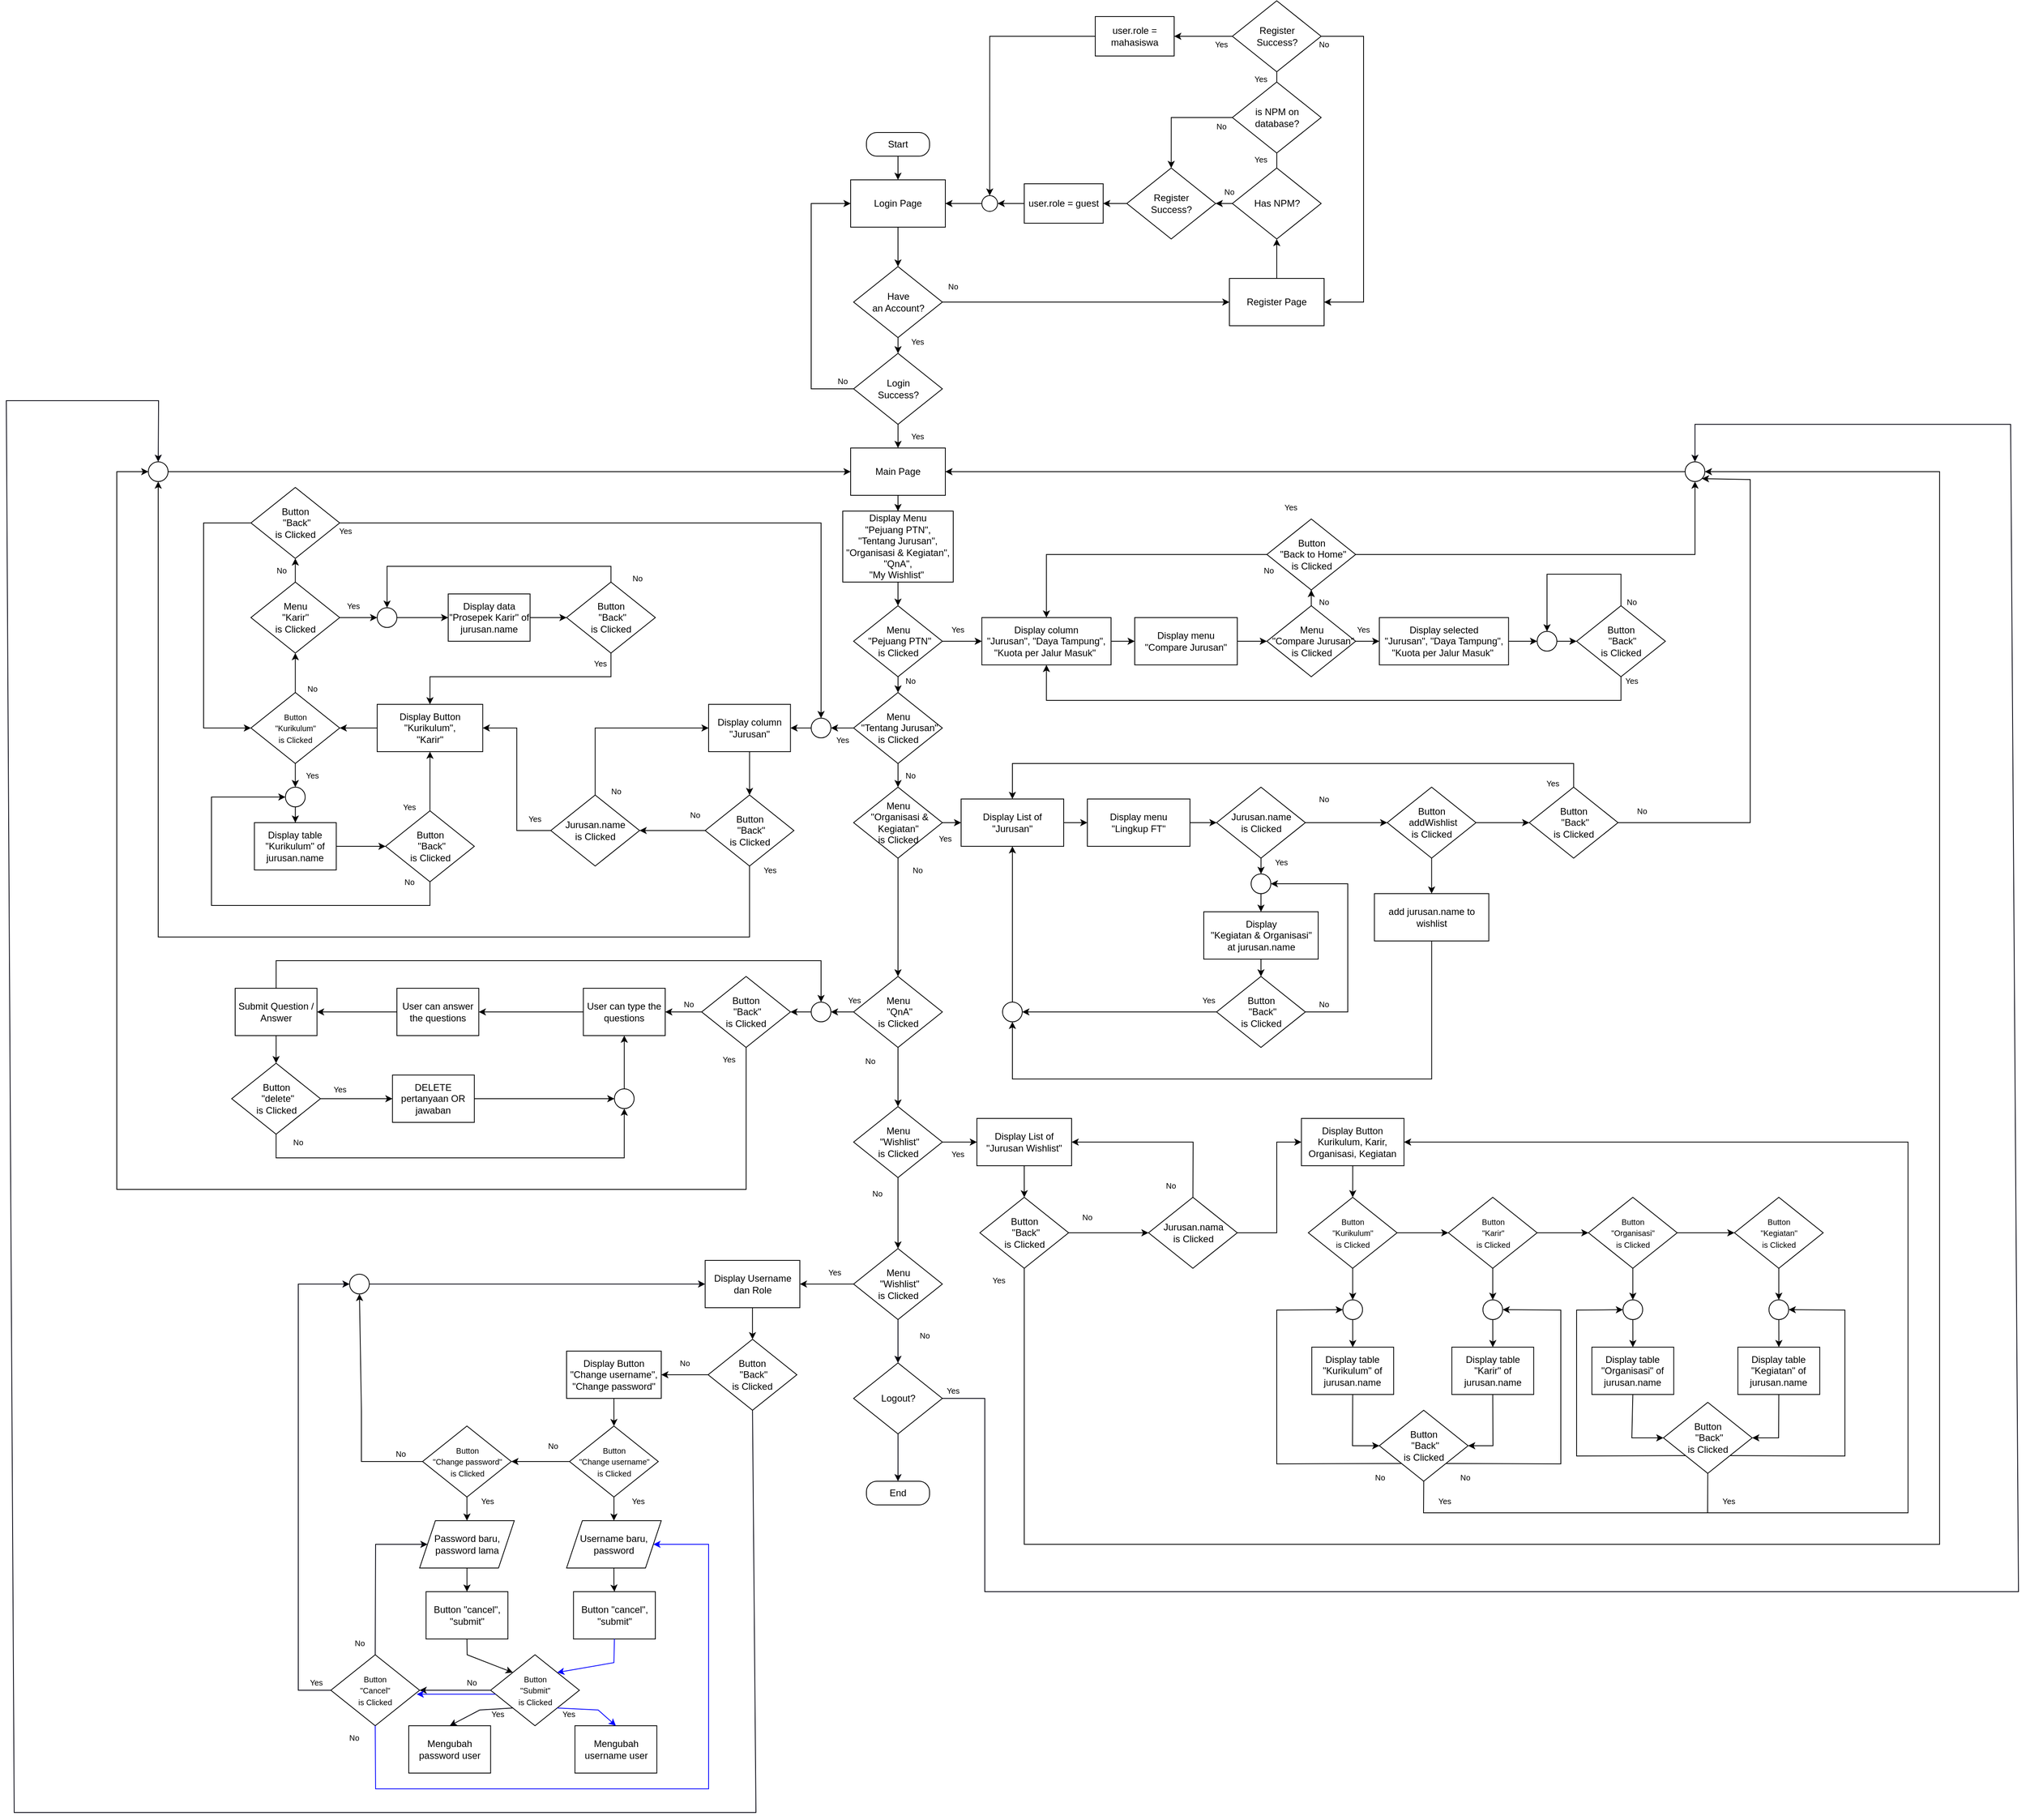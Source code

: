 <mxfile version="18.1.3" type="google"><diagram id="0-SsNWQ3YVggzN5LjVEj" name="Page-1"><mxGraphModel grid="1" page="1" gridSize="10" guides="1" tooltips="1" connect="1" arrows="1" fold="1" pageScale="1" pageWidth="850" pageHeight="1100" math="0" shadow="0"><root><mxCell id="0"/><mxCell id="1" parent="0"/><mxCell id="R81S1AE5tjm3mA5NQnAJ-4" style="edgeStyle=orthogonalEdgeStyle;rounded=0;orthogonalLoop=1;jettySize=auto;html=1;entryX=0.5;entryY=0;entryDx=0;entryDy=0;" edge="1" parent="1" source="R81S1AE5tjm3mA5NQnAJ-2" target="R81S1AE5tjm3mA5NQnAJ-3"><mxGeometry relative="1" as="geometry"/></mxCell><mxCell id="R81S1AE5tjm3mA5NQnAJ-2" value="Start" style="rounded=1;whiteSpace=wrap;html=1;arcSize=44;" vertex="1" parent="1"><mxGeometry x="360" y="50" width="80" height="30" as="geometry"/></mxCell><mxCell id="R81S1AE5tjm3mA5NQnAJ-23" style="edgeStyle=orthogonalEdgeStyle;rounded=0;orthogonalLoop=1;jettySize=auto;html=1;entryX=0.5;entryY=0;entryDx=0;entryDy=0;fontSize=10;" edge="1" parent="1" source="R81S1AE5tjm3mA5NQnAJ-3" target="R81S1AE5tjm3mA5NQnAJ-13"><mxGeometry relative="1" as="geometry"/></mxCell><mxCell id="R81S1AE5tjm3mA5NQnAJ-3" value="Login Page" style="rounded=0;whiteSpace=wrap;html=1;" vertex="1" parent="1"><mxGeometry x="340" y="110" width="120" height="60" as="geometry"/></mxCell><mxCell id="eUN0PRtGuzlxY8-oXNkn-4" style="edgeStyle=orthogonalEdgeStyle;rounded=0;orthogonalLoop=1;jettySize=auto;html=1;entryX=0.5;entryY=1;entryDx=0;entryDy=0;" edge="1" parent="1" source="R81S1AE5tjm3mA5NQnAJ-9" target="R81S1AE5tjm3mA5NQnAJ-72"><mxGeometry relative="1" as="geometry"/></mxCell><mxCell id="R81S1AE5tjm3mA5NQnAJ-9" value="Register Page" style="rounded=0;whiteSpace=wrap;html=1;" vertex="1" parent="1"><mxGeometry x="820" y="235" width="120" height="60" as="geometry"/></mxCell><mxCell id="R81S1AE5tjm3mA5NQnAJ-27" style="edgeStyle=orthogonalEdgeStyle;rounded=0;orthogonalLoop=1;jettySize=auto;html=1;entryX=0;entryY=0.5;entryDx=0;entryDy=0;fontSize=10;" edge="1" parent="1" source="R81S1AE5tjm3mA5NQnAJ-11" target="R81S1AE5tjm3mA5NQnAJ-3"><mxGeometry relative="1" as="geometry"><Array as="points"><mxPoint x="290" y="375"/><mxPoint x="290" y="140"/></Array></mxGeometry></mxCell><mxCell id="R81S1AE5tjm3mA5NQnAJ-102" style="edgeStyle=orthogonalEdgeStyle;rounded=0;orthogonalLoop=1;jettySize=auto;html=1;entryX=0.5;entryY=0;entryDx=0;entryDy=0;fontSize=10;" edge="1" parent="1" source="R81S1AE5tjm3mA5NQnAJ-11" target="R81S1AE5tjm3mA5NQnAJ-37"><mxGeometry relative="1" as="geometry"/></mxCell><mxCell id="R81S1AE5tjm3mA5NQnAJ-11" value="Login&lt;br&gt;Success?" style="rhombus;whiteSpace=wrap;html=1;" vertex="1" parent="1"><mxGeometry x="343.75" y="330" width="112.5" height="90" as="geometry"/></mxCell><mxCell id="R81S1AE5tjm3mA5NQnAJ-24" style="edgeStyle=orthogonalEdgeStyle;rounded=0;orthogonalLoop=1;jettySize=auto;html=1;entryX=0.5;entryY=0;entryDx=0;entryDy=0;fontSize=10;" edge="1" parent="1" source="R81S1AE5tjm3mA5NQnAJ-13" target="R81S1AE5tjm3mA5NQnAJ-11"><mxGeometry relative="1" as="geometry"/></mxCell><mxCell id="eUN0PRtGuzlxY8-oXNkn-28" style="edgeStyle=orthogonalEdgeStyle;rounded=0;orthogonalLoop=1;jettySize=auto;html=1;entryX=0;entryY=0.5;entryDx=0;entryDy=0;" edge="1" parent="1" source="R81S1AE5tjm3mA5NQnAJ-13" target="R81S1AE5tjm3mA5NQnAJ-9"><mxGeometry relative="1" as="geometry"/></mxCell><mxCell id="R81S1AE5tjm3mA5NQnAJ-13" value="Have&lt;br&gt;an Account?" style="rhombus;whiteSpace=wrap;html=1;" vertex="1" parent="1"><mxGeometry x="343.75" y="220" width="112.5" height="90" as="geometry"/></mxCell><mxCell id="R81S1AE5tjm3mA5NQnAJ-17" value="No" style="text;html=1;strokeColor=none;fillColor=none;align=center;verticalAlign=middle;whiteSpace=wrap;rounded=0;fontSize=10;" vertex="1" parent="1"><mxGeometry x="440" y="230" width="60" height="30" as="geometry"/></mxCell><mxCell id="R81S1AE5tjm3mA5NQnAJ-20" value="Yes" style="text;html=1;strokeColor=none;fillColor=none;align=center;verticalAlign=middle;whiteSpace=wrap;rounded=0;fontSize=10;" vertex="1" parent="1"><mxGeometry x="395" y="300" width="60" height="30" as="geometry"/></mxCell><mxCell id="R81S1AE5tjm3mA5NQnAJ-22" value="No" style="text;html=1;strokeColor=none;fillColor=none;align=center;verticalAlign=middle;whiteSpace=wrap;rounded=0;fontSize=10;" vertex="1" parent="1"><mxGeometry x="300" y="350" width="60" height="30" as="geometry"/></mxCell><mxCell id="R81S1AE5tjm3mA5NQnAJ-43" style="edgeStyle=orthogonalEdgeStyle;rounded=0;orthogonalLoop=1;jettySize=auto;html=1;entryX=0.5;entryY=0;entryDx=0;entryDy=0;fontSize=10;" edge="1" parent="1" source="R81S1AE5tjm3mA5NQnAJ-37" target="R81S1AE5tjm3mA5NQnAJ-42"><mxGeometry relative="1" as="geometry"/></mxCell><mxCell id="R81S1AE5tjm3mA5NQnAJ-37" value="Main Page" style="rounded=0;whiteSpace=wrap;html=1;" vertex="1" parent="1"><mxGeometry x="340" y="450" width="120" height="60" as="geometry"/></mxCell><mxCell id="R81S1AE5tjm3mA5NQnAJ-125" style="edgeStyle=orthogonalEdgeStyle;rounded=0;orthogonalLoop=1;jettySize=auto;html=1;entryX=0.5;entryY=0;entryDx=0;entryDy=0;fontSize=10;" edge="1" parent="1" source="R81S1AE5tjm3mA5NQnAJ-42" target="R81S1AE5tjm3mA5NQnAJ-54"><mxGeometry relative="1" as="geometry"/></mxCell><mxCell id="R81S1AE5tjm3mA5NQnAJ-42" value="Display Menu &lt;br&gt;&quot;Pejuang PTN&quot;, &lt;br&gt;&quot;Tentang Jurusan&quot;,&lt;br&gt;&quot;Organisasi &amp;amp; Kegiatan&quot;,&lt;br&gt;&quot;QnA&quot;,&lt;br&gt;&quot;My Wishlist&quot;&amp;nbsp;" style="rounded=0;whiteSpace=wrap;html=1;" vertex="1" parent="1"><mxGeometry x="330" y="530" width="140" height="90" as="geometry"/></mxCell><mxCell id="R81S1AE5tjm3mA5NQnAJ-67" style="edgeStyle=orthogonalEdgeStyle;rounded=0;orthogonalLoop=1;jettySize=auto;html=1;entryX=0.5;entryY=0;entryDx=0;entryDy=0;fontSize=10;" edge="1" parent="1" source="R81S1AE5tjm3mA5NQnAJ-54" target="R81S1AE5tjm3mA5NQnAJ-65"><mxGeometry relative="1" as="geometry"/></mxCell><mxCell id="eUN0PRtGuzlxY8-oXNkn-39" style="edgeStyle=orthogonalEdgeStyle;rounded=0;orthogonalLoop=1;jettySize=auto;html=1;entryX=0;entryY=0.5;entryDx=0;entryDy=0;" edge="1" parent="1" source="R81S1AE5tjm3mA5NQnAJ-54" target="eUN0PRtGuzlxY8-oXNkn-38"><mxGeometry relative="1" as="geometry"/></mxCell><mxCell id="R81S1AE5tjm3mA5NQnAJ-54" value="Menu&lt;br&gt;&amp;nbsp;&quot;Pejuang PTN&quot; &lt;br&gt;is Clicked" style="rhombus;whiteSpace=wrap;html=1;" vertex="1" parent="1"><mxGeometry x="343.75" y="650" width="112.5" height="90" as="geometry"/></mxCell><mxCell id="R81S1AE5tjm3mA5NQnAJ-113" style="edgeStyle=orthogonalEdgeStyle;rounded=0;orthogonalLoop=1;jettySize=auto;html=1;entryX=0.5;entryY=0;entryDx=0;entryDy=0;fontSize=10;" edge="1" parent="1" source="R81S1AE5tjm3mA5NQnAJ-65" target="R81S1AE5tjm3mA5NQnAJ-112"><mxGeometry relative="1" as="geometry"/></mxCell><mxCell id="PZMBLC7QkYTDur1IeFsH-48" style="edgeStyle=orthogonalEdgeStyle;rounded=0;orthogonalLoop=1;jettySize=auto;html=1;entryX=1;entryY=0.5;entryDx=0;entryDy=0;" edge="1" parent="1" source="R81S1AE5tjm3mA5NQnAJ-65" target="PZMBLC7QkYTDur1IeFsH-47"><mxGeometry relative="1" as="geometry"/></mxCell><mxCell id="R81S1AE5tjm3mA5NQnAJ-65" value="Menu&lt;br&gt;&amp;nbsp;&quot;Tentang Jurusan&quot; &lt;br&gt;is Clicked" style="rhombus;whiteSpace=wrap;html=1;" vertex="1" parent="1"><mxGeometry x="343.75" y="760" width="112.5" height="90" as="geometry"/></mxCell><mxCell id="R81S1AE5tjm3mA5NQnAJ-86" style="edgeStyle=orthogonalEdgeStyle;rounded=0;orthogonalLoop=1;jettySize=auto;html=1;entryX=0.5;entryY=1;entryDx=0;entryDy=0;fontSize=10;" edge="1" parent="1" source="R81S1AE5tjm3mA5NQnAJ-72" target="R81S1AE5tjm3mA5NQnAJ-85"><mxGeometry relative="1" as="geometry"/></mxCell><mxCell id="eUN0PRtGuzlxY8-oXNkn-24" style="edgeStyle=orthogonalEdgeStyle;rounded=0;orthogonalLoop=1;jettySize=auto;html=1;entryX=1;entryY=0.5;entryDx=0;entryDy=0;" edge="1" parent="1" source="R81S1AE5tjm3mA5NQnAJ-72" target="eUN0PRtGuzlxY8-oXNkn-20"><mxGeometry relative="1" as="geometry"/></mxCell><mxCell id="R81S1AE5tjm3mA5NQnAJ-72" value="Has NPM?" style="rhombus;whiteSpace=wrap;html=1;" vertex="1" parent="1"><mxGeometry x="823.75" y="95" width="112.5" height="90" as="geometry"/></mxCell><mxCell id="R81S1AE5tjm3mA5NQnAJ-80" style="edgeStyle=orthogonalEdgeStyle;rounded=0;orthogonalLoop=1;jettySize=auto;html=1;entryX=1;entryY=0.5;entryDx=0;entryDy=0;fontSize=10;" edge="1" parent="1" source="R81S1AE5tjm3mA5NQnAJ-79" target="R81S1AE5tjm3mA5NQnAJ-3"><mxGeometry relative="1" as="geometry"/></mxCell><mxCell id="R81S1AE5tjm3mA5NQnAJ-79" value="" style="ellipse;whiteSpace=wrap;html=1;aspect=fixed;fontSize=10;" vertex="1" parent="1"><mxGeometry x="506.25" y="130" width="20" height="20" as="geometry"/></mxCell><mxCell id="eUN0PRtGuzlxY8-oXNkn-25" style="edgeStyle=orthogonalEdgeStyle;rounded=0;orthogonalLoop=1;jettySize=auto;html=1;entryX=0.5;entryY=0;entryDx=0;entryDy=0;" edge="1" parent="1" source="R81S1AE5tjm3mA5NQnAJ-85" target="eUN0PRtGuzlxY8-oXNkn-20"><mxGeometry relative="1" as="geometry"/></mxCell><mxCell id="eUN0PRtGuzlxY8-oXNkn-32" style="edgeStyle=orthogonalEdgeStyle;rounded=0;orthogonalLoop=1;jettySize=auto;html=1;entryX=0.5;entryY=1;entryDx=0;entryDy=0;" edge="1" parent="1" source="R81S1AE5tjm3mA5NQnAJ-85" target="eUN0PRtGuzlxY8-oXNkn-31"><mxGeometry relative="1" as="geometry"/></mxCell><mxCell id="R81S1AE5tjm3mA5NQnAJ-85" value="is NPM on&lt;br&gt;database?" style="rhombus;whiteSpace=wrap;html=1;" vertex="1" parent="1"><mxGeometry x="823.75" y="-14" width="112.5" height="90" as="geometry"/></mxCell><mxCell id="R81S1AE5tjm3mA5NQnAJ-107" value="Yes" style="text;html=1;strokeColor=none;fillColor=none;align=center;verticalAlign=middle;whiteSpace=wrap;rounded=0;fontSize=10;" vertex="1" parent="1"><mxGeometry x="830" y="69" width="60" height="30" as="geometry"/></mxCell><mxCell id="R81S1AE5tjm3mA5NQnAJ-108" value="No" style="text;html=1;strokeColor=none;fillColor=none;align=center;verticalAlign=middle;whiteSpace=wrap;rounded=0;fontSize=10;" vertex="1" parent="1"><mxGeometry x="790" y="110" width="60" height="30" as="geometry"/></mxCell><mxCell id="R81S1AE5tjm3mA5NQnAJ-109" value="Yes" style="text;html=1;strokeColor=none;fillColor=none;align=center;verticalAlign=middle;whiteSpace=wrap;rounded=0;fontSize=10;" vertex="1" parent="1"><mxGeometry x="830" y="-33" width="60" height="30" as="geometry"/></mxCell><mxCell id="R81S1AE5tjm3mA5NQnAJ-110" value="No" style="text;html=1;strokeColor=none;fillColor=none;align=center;verticalAlign=middle;whiteSpace=wrap;rounded=0;fontSize=10;" vertex="1" parent="1"><mxGeometry x="780" y="27" width="60" height="30" as="geometry"/></mxCell><mxCell id="R81S1AE5tjm3mA5NQnAJ-111" value="Yes" style="text;html=1;strokeColor=none;fillColor=none;align=center;verticalAlign=middle;whiteSpace=wrap;rounded=0;fontSize=10;" vertex="1" parent="1"><mxGeometry x="395" y="420" width="60" height="30" as="geometry"/></mxCell><mxCell id="R81S1AE5tjm3mA5NQnAJ-115" style="edgeStyle=orthogonalEdgeStyle;rounded=0;orthogonalLoop=1;jettySize=auto;html=1;entryX=0.5;entryY=0;entryDx=0;entryDy=0;fontSize=10;" edge="1" parent="1" source="R81S1AE5tjm3mA5NQnAJ-112" target="R81S1AE5tjm3mA5NQnAJ-114"><mxGeometry relative="1" as="geometry"/></mxCell><mxCell id="64fDfjzMeKVTAO925n-X-149" style="edgeStyle=orthogonalEdgeStyle;rounded=0;orthogonalLoop=1;jettySize=auto;html=1;entryX=0;entryY=0.5;entryDx=0;entryDy=0;" edge="1" parent="1" source="R81S1AE5tjm3mA5NQnAJ-112" target="64fDfjzMeKVTAO925n-X-147"><mxGeometry relative="1" as="geometry"/></mxCell><mxCell id="R81S1AE5tjm3mA5NQnAJ-112" value="Menu&lt;br&gt;&amp;nbsp;&quot;Organisasi &amp;amp; Kegiatan&quot; &lt;br&gt;is Clicked" style="rhombus;whiteSpace=wrap;html=1;" vertex="1" parent="1"><mxGeometry x="343.75" y="880" width="112.5" height="90" as="geometry"/></mxCell><mxCell id="64fDfjzMeKVTAO925n-X-134" style="edgeStyle=orthogonalEdgeStyle;rounded=0;orthogonalLoop=1;jettySize=auto;html=1;entryX=1;entryY=0.5;entryDx=0;entryDy=0;" edge="1" parent="1" source="R81S1AE5tjm3mA5NQnAJ-114" target="64fDfjzMeKVTAO925n-X-132"><mxGeometry relative="1" as="geometry"/></mxCell><mxCell id="R81S1AE5tjm3mA5NQnAJ-114" value="Menu&lt;br&gt;&amp;nbsp;&quot;QnA&quot; &lt;br&gt;is Clicked" style="rhombus;whiteSpace=wrap;html=1;" vertex="1" parent="1"><mxGeometry x="343.75" y="1120" width="112.5" height="90" as="geometry"/></mxCell><mxCell id="R81S1AE5tjm3mA5NQnAJ-116" value="No" style="text;html=1;strokeColor=none;fillColor=none;align=center;verticalAlign=middle;whiteSpace=wrap;rounded=0;fontSize=10;" vertex="1" parent="1"><mxGeometry x="386.25" y="730" width="60" height="30" as="geometry"/></mxCell><mxCell id="R81S1AE5tjm3mA5NQnAJ-117" value="No" style="text;html=1;strokeColor=none;fillColor=none;align=center;verticalAlign=middle;whiteSpace=wrap;rounded=0;fontSize=10;" vertex="1" parent="1"><mxGeometry x="386.25" y="850" width="60" height="30" as="geometry"/></mxCell><mxCell id="R81S1AE5tjm3mA5NQnAJ-118" value="No" style="text;html=1;strokeColor=none;fillColor=none;align=center;verticalAlign=middle;whiteSpace=wrap;rounded=0;fontSize=10;" vertex="1" parent="1"><mxGeometry x="395" y="970" width="60" height="30" as="geometry"/></mxCell><mxCell id="eUN0PRtGuzlxY8-oXNkn-19" value="No" style="text;html=1;strokeColor=none;fillColor=none;align=center;verticalAlign=middle;whiteSpace=wrap;rounded=0;fontSize=10;" vertex="1" parent="1"><mxGeometry x="910" y="-77" width="60" height="30" as="geometry"/></mxCell><mxCell id="eUN0PRtGuzlxY8-oXNkn-26" style="edgeStyle=orthogonalEdgeStyle;rounded=0;orthogonalLoop=1;jettySize=auto;html=1;entryX=1;entryY=0.5;entryDx=0;entryDy=0;" edge="1" parent="1" source="eUN0PRtGuzlxY8-oXNkn-20" target="eUN0PRtGuzlxY8-oXNkn-21"><mxGeometry relative="1" as="geometry"/></mxCell><mxCell id="eUN0PRtGuzlxY8-oXNkn-20" value="Register&lt;br&gt;Success?" style="rhombus;whiteSpace=wrap;html=1;" vertex="1" parent="1"><mxGeometry x="690" y="95" width="112.5" height="90" as="geometry"/></mxCell><mxCell id="eUN0PRtGuzlxY8-oXNkn-27" style="edgeStyle=orthogonalEdgeStyle;rounded=0;orthogonalLoop=1;jettySize=auto;html=1;entryX=1;entryY=0.5;entryDx=0;entryDy=0;" edge="1" parent="1" source="eUN0PRtGuzlxY8-oXNkn-21" target="R81S1AE5tjm3mA5NQnAJ-79"><mxGeometry relative="1" as="geometry"/></mxCell><mxCell id="eUN0PRtGuzlxY8-oXNkn-21" value="user.role = guest" style="rounded=0;whiteSpace=wrap;html=1;" vertex="1" parent="1"><mxGeometry x="560" y="115" width="100" height="50" as="geometry"/></mxCell><mxCell id="eUN0PRtGuzlxY8-oXNkn-33" style="edgeStyle=orthogonalEdgeStyle;rounded=0;orthogonalLoop=1;jettySize=auto;html=1;entryX=1;entryY=0.5;entryDx=0;entryDy=0;" edge="1" parent="1" source="eUN0PRtGuzlxY8-oXNkn-31" target="R81S1AE5tjm3mA5NQnAJ-9"><mxGeometry relative="1" as="geometry"><Array as="points"><mxPoint x="990" y="-72"/><mxPoint x="990" y="265"/></Array></mxGeometry></mxCell><mxCell id="eUN0PRtGuzlxY8-oXNkn-35" style="edgeStyle=orthogonalEdgeStyle;rounded=0;orthogonalLoop=1;jettySize=auto;html=1;entryX=1;entryY=0.5;entryDx=0;entryDy=0;" edge="1" parent="1" source="eUN0PRtGuzlxY8-oXNkn-31" target="eUN0PRtGuzlxY8-oXNkn-34"><mxGeometry relative="1" as="geometry"/></mxCell><mxCell id="eUN0PRtGuzlxY8-oXNkn-31" value="Register&lt;br&gt;Success?" style="rhombus;whiteSpace=wrap;html=1;" vertex="1" parent="1"><mxGeometry x="823.75" y="-117" width="112.5" height="90" as="geometry"/></mxCell><mxCell id="eUN0PRtGuzlxY8-oXNkn-36" style="edgeStyle=orthogonalEdgeStyle;rounded=0;orthogonalLoop=1;jettySize=auto;html=1;entryX=0.5;entryY=0;entryDx=0;entryDy=0;" edge="1" parent="1" source="eUN0PRtGuzlxY8-oXNkn-34" target="R81S1AE5tjm3mA5NQnAJ-79"><mxGeometry relative="1" as="geometry"/></mxCell><mxCell id="eUN0PRtGuzlxY8-oXNkn-34" value="user.role = mahasiswa" style="rounded=0;whiteSpace=wrap;html=1;" vertex="1" parent="1"><mxGeometry x="650" y="-97" width="100" height="50" as="geometry"/></mxCell><mxCell id="eUN0PRtGuzlxY8-oXNkn-37" value="Yes" style="text;html=1;strokeColor=none;fillColor=none;align=center;verticalAlign=middle;whiteSpace=wrap;rounded=0;fontSize=10;" vertex="1" parent="1"><mxGeometry x="780" y="-77" width="60" height="30" as="geometry"/></mxCell><mxCell id="eUN0PRtGuzlxY8-oXNkn-42" style="edgeStyle=orthogonalEdgeStyle;rounded=0;orthogonalLoop=1;jettySize=auto;html=1;entryX=0;entryY=0.5;entryDx=0;entryDy=0;" edge="1" parent="1" source="eUN0PRtGuzlxY8-oXNkn-38" target="eUN0PRtGuzlxY8-oXNkn-41"><mxGeometry relative="1" as="geometry"/></mxCell><mxCell id="eUN0PRtGuzlxY8-oXNkn-38" value="Display column &lt;br&gt;&quot;Jurusan&quot;, &quot;Daya Tampung&quot;, &quot;Kuota per Jalur Masuk&quot;&amp;nbsp;" style="rounded=0;whiteSpace=wrap;html=1;" vertex="1" parent="1"><mxGeometry x="506.25" y="665" width="163.75" height="60" as="geometry"/></mxCell><mxCell id="eUN0PRtGuzlxY8-oXNkn-40" value="Yes" style="text;html=1;strokeColor=none;fillColor=none;align=center;verticalAlign=middle;whiteSpace=wrap;rounded=0;fontSize=10;" vertex="1" parent="1"><mxGeometry x="446.25" y="665" width="60" height="30" as="geometry"/></mxCell><mxCell id="PZMBLC7QkYTDur1IeFsH-9" style="edgeStyle=orthogonalEdgeStyle;rounded=0;orthogonalLoop=1;jettySize=auto;html=1;entryX=0;entryY=0.5;entryDx=0;entryDy=0;" edge="1" parent="1" source="eUN0PRtGuzlxY8-oXNkn-41" target="PZMBLC7QkYTDur1IeFsH-1"><mxGeometry relative="1" as="geometry"/></mxCell><mxCell id="eUN0PRtGuzlxY8-oXNkn-41" value="Display menu&lt;br&gt;&quot;Compare Jurusan&quot;" style="rounded=0;whiteSpace=wrap;html=1;" vertex="1" parent="1"><mxGeometry x="700" y="665" width="130" height="60" as="geometry"/></mxCell><mxCell id="PZMBLC7QkYTDur1IeFsH-12" style="edgeStyle=orthogonalEdgeStyle;rounded=0;orthogonalLoop=1;jettySize=auto;html=1;" edge="1" parent="1" source="PZMBLC7QkYTDur1IeFsH-1" target="PZMBLC7QkYTDur1IeFsH-11"><mxGeometry relative="1" as="geometry"/></mxCell><mxCell id="PZMBLC7QkYTDur1IeFsH-29" style="edgeStyle=orthogonalEdgeStyle;rounded=0;orthogonalLoop=1;jettySize=auto;html=1;entryX=0;entryY=0.5;entryDx=0;entryDy=0;" edge="1" parent="1" source="PZMBLC7QkYTDur1IeFsH-1" target="PZMBLC7QkYTDur1IeFsH-16"><mxGeometry relative="1" as="geometry"/></mxCell><mxCell id="PZMBLC7QkYTDur1IeFsH-1" value="Menu&lt;br&gt;&amp;nbsp;&quot;Compare Jurusan&quot; &lt;br&gt;is Clicked" style="rhombus;whiteSpace=wrap;html=1;" vertex="1" parent="1"><mxGeometry x="867.5" y="650" width="112.5" height="90" as="geometry"/></mxCell><mxCell id="PZMBLC7QkYTDur1IeFsH-13" style="edgeStyle=orthogonalEdgeStyle;rounded=0;orthogonalLoop=1;jettySize=auto;html=1;entryX=0.5;entryY=0;entryDx=0;entryDy=0;" edge="1" parent="1" source="PZMBLC7QkYTDur1IeFsH-11" target="eUN0PRtGuzlxY8-oXNkn-38"><mxGeometry relative="1" as="geometry"/></mxCell><mxCell id="64fDfjzMeKVTAO925n-X-153" style="edgeStyle=orthogonalEdgeStyle;rounded=0;orthogonalLoop=1;jettySize=auto;html=1;entryX=0.5;entryY=1;entryDx=0;entryDy=0;" edge="1" parent="1" source="PZMBLC7QkYTDur1IeFsH-11" target="64fDfjzMeKVTAO925n-X-152"><mxGeometry relative="1" as="geometry"/></mxCell><mxCell id="PZMBLC7QkYTDur1IeFsH-11" value="Button&lt;br&gt;&amp;nbsp;&quot;Back to Home&quot; &lt;br&gt;is Clicked" style="rhombus;whiteSpace=wrap;html=1;" vertex="1" parent="1"><mxGeometry x="867.5" y="540" width="112.5" height="90" as="geometry"/></mxCell><mxCell id="PZMBLC7QkYTDur1IeFsH-35" style="edgeStyle=orthogonalEdgeStyle;rounded=0;orthogonalLoop=1;jettySize=auto;html=1;entryX=0;entryY=0.5;entryDx=0;entryDy=0;" edge="1" parent="1" source="PZMBLC7QkYTDur1IeFsH-16" target="PZMBLC7QkYTDur1IeFsH-34"><mxGeometry relative="1" as="geometry"/></mxCell><mxCell id="PZMBLC7QkYTDur1IeFsH-16" value="Display selected&lt;br&gt;&quot;Jurusan&quot;, &quot;Daya Tampung&quot;, &quot;Kuota per Jalur Masuk&quot;&amp;nbsp;" style="rounded=0;whiteSpace=wrap;html=1;" vertex="1" parent="1"><mxGeometry x="1010" y="665" width="163.75" height="60" as="geometry"/></mxCell><mxCell id="PZMBLC7QkYTDur1IeFsH-31" style="edgeStyle=orthogonalEdgeStyle;rounded=0;orthogonalLoop=1;jettySize=auto;html=1;entryX=0.5;entryY=1;entryDx=0;entryDy=0;" edge="1" parent="1" source="PZMBLC7QkYTDur1IeFsH-25" target="eUN0PRtGuzlxY8-oXNkn-38"><mxGeometry relative="1" as="geometry"><Array as="points"><mxPoint x="1316" y="770"/><mxPoint x="588" y="770"/></Array></mxGeometry></mxCell><mxCell id="PZMBLC7QkYTDur1IeFsH-37" style="edgeStyle=orthogonalEdgeStyle;rounded=0;orthogonalLoop=1;jettySize=auto;html=1;entryX=0.5;entryY=0;entryDx=0;entryDy=0;" edge="1" parent="1" source="PZMBLC7QkYTDur1IeFsH-25" target="PZMBLC7QkYTDur1IeFsH-34"><mxGeometry relative="1" as="geometry"><Array as="points"><mxPoint x="1316" y="610"/><mxPoint x="1222" y="610"/></Array></mxGeometry></mxCell><mxCell id="PZMBLC7QkYTDur1IeFsH-25" value="Button&lt;br&gt;&amp;nbsp;&quot;Back&quot; &lt;br&gt;is Clicked" style="rhombus;whiteSpace=wrap;html=1;" vertex="1" parent="1"><mxGeometry x="1260" y="650" width="112.5" height="90" as="geometry"/></mxCell><mxCell id="PZMBLC7QkYTDur1IeFsH-36" style="edgeStyle=orthogonalEdgeStyle;rounded=0;orthogonalLoop=1;jettySize=auto;html=1;entryX=0;entryY=0.5;entryDx=0;entryDy=0;" edge="1" parent="1" source="PZMBLC7QkYTDur1IeFsH-34" target="PZMBLC7QkYTDur1IeFsH-25"><mxGeometry relative="1" as="geometry"/></mxCell><mxCell id="PZMBLC7QkYTDur1IeFsH-34" value="" style="ellipse;whiteSpace=wrap;html=1;aspect=fixed;" vertex="1" parent="1"><mxGeometry x="1210" y="682.5" width="25" height="25" as="geometry"/></mxCell><mxCell id="PZMBLC7QkYTDur1IeFsH-38" value="Yes" style="text;html=1;strokeColor=none;fillColor=none;align=center;verticalAlign=middle;whiteSpace=wrap;rounded=0;fontSize=10;" vertex="1" parent="1"><mxGeometry x="960" y="665" width="60" height="30" as="geometry"/></mxCell><mxCell id="PZMBLC7QkYTDur1IeFsH-39" value="No" style="text;html=1;strokeColor=none;fillColor=none;align=center;verticalAlign=middle;whiteSpace=wrap;rounded=0;fontSize=10;" vertex="1" parent="1"><mxGeometry x="910" y="630" width="60" height="30" as="geometry"/></mxCell><mxCell id="PZMBLC7QkYTDur1IeFsH-40" value="Yes" style="text;html=1;strokeColor=none;fillColor=none;align=center;verticalAlign=middle;whiteSpace=wrap;rounded=0;fontSize=10;" vertex="1" parent="1"><mxGeometry x="867.5" y="510" width="60" height="30" as="geometry"/></mxCell><mxCell id="PZMBLC7QkYTDur1IeFsH-41" value="No" style="text;html=1;strokeColor=none;fillColor=none;align=center;verticalAlign=middle;whiteSpace=wrap;rounded=0;fontSize=10;" vertex="1" parent="1"><mxGeometry x="840" y="590" width="60" height="30" as="geometry"/></mxCell><mxCell id="PZMBLC7QkYTDur1IeFsH-42" value="Yes" style="text;html=1;strokeColor=none;fillColor=none;align=center;verticalAlign=middle;whiteSpace=wrap;rounded=0;fontSize=10;" vertex="1" parent="1"><mxGeometry x="1300" y="730" width="60" height="30" as="geometry"/></mxCell><mxCell id="PZMBLC7QkYTDur1IeFsH-43" value="No" style="text;html=1;strokeColor=none;fillColor=none;align=center;verticalAlign=middle;whiteSpace=wrap;rounded=0;fontSize=10;" vertex="1" parent="1"><mxGeometry x="1300" y="630" width="60" height="30" as="geometry"/></mxCell><mxCell id="64fDfjzMeKVTAO925n-X-100" style="edgeStyle=orthogonalEdgeStyle;rounded=0;orthogonalLoop=1;jettySize=auto;html=1;entryX=0.5;entryY=0;entryDx=0;entryDy=0;" edge="1" parent="1" source="PZMBLC7QkYTDur1IeFsH-44" target="64fDfjzMeKVTAO925n-X-87"><mxGeometry relative="1" as="geometry"/></mxCell><mxCell id="PZMBLC7QkYTDur1IeFsH-44" value="Display column &lt;br&gt;&quot;Jurusan&quot;" style="rounded=0;whiteSpace=wrap;html=1;" vertex="1" parent="1"><mxGeometry x="160" y="775" width="103.75" height="60" as="geometry"/></mxCell><mxCell id="PZMBLC7QkYTDur1IeFsH-49" style="edgeStyle=orthogonalEdgeStyle;rounded=0;orthogonalLoop=1;jettySize=auto;html=1;" edge="1" parent="1" source="PZMBLC7QkYTDur1IeFsH-47" target="PZMBLC7QkYTDur1IeFsH-44"><mxGeometry relative="1" as="geometry"/></mxCell><mxCell id="PZMBLC7QkYTDur1IeFsH-47" value="" style="ellipse;whiteSpace=wrap;html=1;aspect=fixed;" vertex="1" parent="1"><mxGeometry x="290" y="792.5" width="25" height="25" as="geometry"/></mxCell><mxCell id="64fDfjzMeKVTAO925n-X-99" style="edgeStyle=orthogonalEdgeStyle;rounded=0;orthogonalLoop=1;jettySize=auto;html=1;entryX=1;entryY=0.5;entryDx=0;entryDy=0;" edge="1" parent="1" source="PZMBLC7QkYTDur1IeFsH-51" target="PZMBLC7QkYTDur1IeFsH-55"><mxGeometry relative="1" as="geometry"/></mxCell><mxCell id="64fDfjzMeKVTAO925n-X-145" style="edgeStyle=orthogonalEdgeStyle;rounded=0;orthogonalLoop=1;jettySize=auto;html=1;entryX=0;entryY=0.5;entryDx=0;entryDy=0;" edge="1" parent="1" source="PZMBLC7QkYTDur1IeFsH-51" target="PZMBLC7QkYTDur1IeFsH-44"><mxGeometry relative="1" as="geometry"><Array as="points"><mxPoint x="16" y="805"/></Array></mxGeometry></mxCell><mxCell id="PZMBLC7QkYTDur1IeFsH-51" value="Jurusan.name&lt;br&gt;is Clicked" style="rhombus;whiteSpace=wrap;html=1;" vertex="1" parent="1"><mxGeometry x="-40" y="890" width="112.5" height="90" as="geometry"/></mxCell><mxCell id="64fDfjzMeKVTAO925n-X-65" style="edgeStyle=orthogonalEdgeStyle;rounded=0;orthogonalLoop=1;jettySize=auto;html=1;entryX=1;entryY=0.5;entryDx=0;entryDy=0;" edge="1" parent="1" source="PZMBLC7QkYTDur1IeFsH-55" target="PZMBLC7QkYTDur1IeFsH-57"><mxGeometry relative="1" as="geometry"/></mxCell><mxCell id="PZMBLC7QkYTDur1IeFsH-55" value="Display Button&lt;br&gt;&quot;Kurikulum&quot;,&lt;br&gt;&quot;Karir&quot;" style="rounded=0;whiteSpace=wrap;html=1;" vertex="1" parent="1"><mxGeometry x="-260" y="775" width="133.75" height="60" as="geometry"/></mxCell><mxCell id="64fDfjzMeKVTAO925n-X-13" style="edgeStyle=orthogonalEdgeStyle;rounded=0;orthogonalLoop=1;jettySize=auto;html=1;entryX=0.5;entryY=0;entryDx=0;entryDy=0;" edge="1" parent="1" source="PZMBLC7QkYTDur1IeFsH-57" target="64fDfjzMeKVTAO925n-X-12"><mxGeometry relative="1" as="geometry"/></mxCell><mxCell id="64fDfjzMeKVTAO925n-X-33" style="edgeStyle=orthogonalEdgeStyle;rounded=0;orthogonalLoop=1;jettySize=auto;html=1;entryX=0.5;entryY=1;entryDx=0;entryDy=0;" edge="1" parent="1" source="PZMBLC7QkYTDur1IeFsH-57" target="PZMBLC7QkYTDur1IeFsH-58"><mxGeometry relative="1" as="geometry"/></mxCell><mxCell id="PZMBLC7QkYTDur1IeFsH-57" value="&lt;font style=&quot;font-size: 10px;&quot;&gt;Button&lt;br&gt;&quot;Kurikulum&quot;&lt;br&gt;is Clicked&lt;/font&gt;" style="rhombus;whiteSpace=wrap;html=1;" vertex="1" parent="1"><mxGeometry x="-419.99" y="760" width="112.5" height="90" as="geometry"/></mxCell><mxCell id="64fDfjzMeKVTAO925n-X-73" style="edgeStyle=orthogonalEdgeStyle;rounded=0;orthogonalLoop=1;jettySize=auto;html=1;entryX=0.5;entryY=1;entryDx=0;entryDy=0;" edge="1" parent="1" source="PZMBLC7QkYTDur1IeFsH-58" target="64fDfjzMeKVTAO925n-X-66"><mxGeometry relative="1" as="geometry"/></mxCell><mxCell id="64fDfjzMeKVTAO925n-X-74" style="edgeStyle=orthogonalEdgeStyle;rounded=0;orthogonalLoop=1;jettySize=auto;html=1;entryX=0;entryY=0.5;entryDx=0;entryDy=0;" edge="1" parent="1" source="PZMBLC7QkYTDur1IeFsH-58" target="64fDfjzMeKVTAO925n-X-22"><mxGeometry relative="1" as="geometry"/></mxCell><mxCell id="PZMBLC7QkYTDur1IeFsH-58" value="Menu&lt;br&gt;&quot;Karir&quot;&lt;br&gt;is Clicked" style="rhombus;whiteSpace=wrap;html=1;" vertex="1" parent="1"><mxGeometry x="-420" y="620" width="112.5" height="90" as="geometry"/></mxCell><mxCell id="64fDfjzMeKVTAO925n-X-1" value="No" style="text;html=1;strokeColor=none;fillColor=none;align=center;verticalAlign=middle;whiteSpace=wrap;rounded=0;fontSize=10;" vertex="1" parent="1"><mxGeometry x="-371.87" y="740" width="60" height="30" as="geometry"/></mxCell><mxCell id="64fDfjzMeKVTAO925n-X-10" style="edgeStyle=orthogonalEdgeStyle;rounded=0;orthogonalLoop=1;jettySize=auto;html=1;entryX=0;entryY=0.5;entryDx=0;entryDy=0;" edge="1" parent="1" source="64fDfjzMeKVTAO925n-X-3" target="64fDfjzMeKVTAO925n-X-9"><mxGeometry relative="1" as="geometry"/></mxCell><mxCell id="64fDfjzMeKVTAO925n-X-3" value="Display table &quot;Kurikulum&quot; of jurusan.name" style="rounded=0;whiteSpace=wrap;html=1;" vertex="1" parent="1"><mxGeometry x="-415.62" y="925" width="103.75" height="60" as="geometry"/></mxCell><mxCell id="64fDfjzMeKVTAO925n-X-54" style="edgeStyle=orthogonalEdgeStyle;rounded=0;orthogonalLoop=1;jettySize=auto;html=1;" edge="1" parent="1" source="64fDfjzMeKVTAO925n-X-9" target="PZMBLC7QkYTDur1IeFsH-55"><mxGeometry relative="1" as="geometry"/></mxCell><mxCell id="64fDfjzMeKVTAO925n-X-59" style="edgeStyle=orthogonalEdgeStyle;rounded=0;orthogonalLoop=1;jettySize=auto;html=1;entryX=0;entryY=0.5;entryDx=0;entryDy=0;" edge="1" parent="1" source="64fDfjzMeKVTAO925n-X-9" target="64fDfjzMeKVTAO925n-X-12"><mxGeometry relative="1" as="geometry"><Array as="points"><mxPoint x="-193" y="1030"/><mxPoint x="-470" y="1030"/><mxPoint x="-470" y="892"/></Array></mxGeometry></mxCell><mxCell id="64fDfjzMeKVTAO925n-X-9" value="Button&lt;br&gt;&amp;nbsp;&quot;Back&quot; &lt;br&gt;is Clicked" style="rhombus;whiteSpace=wrap;html=1;" vertex="1" parent="1"><mxGeometry x="-249.37" y="910" width="112.5" height="90" as="geometry"/></mxCell><mxCell id="64fDfjzMeKVTAO925n-X-14" style="edgeStyle=orthogonalEdgeStyle;rounded=0;orthogonalLoop=1;jettySize=auto;html=1;entryX=0.5;entryY=0;entryDx=0;entryDy=0;" edge="1" parent="1" source="64fDfjzMeKVTAO925n-X-12" target="64fDfjzMeKVTAO925n-X-3"><mxGeometry relative="1" as="geometry"/></mxCell><mxCell id="64fDfjzMeKVTAO925n-X-12" value="" style="ellipse;whiteSpace=wrap;html=1;aspect=fixed;" vertex="1" parent="1"><mxGeometry x="-376.25" y="880" width="25" height="25" as="geometry"/></mxCell><mxCell id="64fDfjzMeKVTAO925n-X-16" value="Yes" style="text;html=1;strokeColor=none;fillColor=none;align=center;verticalAlign=middle;whiteSpace=wrap;rounded=0;fontSize=10;" vertex="1" parent="1"><mxGeometry x="-371.87" y="850" width="60" height="30" as="geometry"/></mxCell><mxCell id="64fDfjzMeKVTAO925n-X-17" value="Yes" style="text;html=1;strokeColor=none;fillColor=none;align=center;verticalAlign=middle;whiteSpace=wrap;rounded=0;fontSize=10;" vertex="1" parent="1"><mxGeometry x="-249.37" y="890" width="60" height="30" as="geometry"/></mxCell><mxCell id="64fDfjzMeKVTAO925n-X-18" value="No" style="text;html=1;strokeColor=none;fillColor=none;align=center;verticalAlign=middle;whiteSpace=wrap;rounded=0;fontSize=10;" vertex="1" parent="1"><mxGeometry x="-249.37" y="985" width="60" height="30" as="geometry"/></mxCell><mxCell id="64fDfjzMeKVTAO925n-X-90" style="edgeStyle=orthogonalEdgeStyle;rounded=0;orthogonalLoop=1;jettySize=auto;html=1;entryX=0;entryY=0.5;entryDx=0;entryDy=0;" edge="1" parent="1" source="64fDfjzMeKVTAO925n-X-19" target="64fDfjzMeKVTAO925n-X-21"><mxGeometry relative="1" as="geometry"/></mxCell><mxCell id="64fDfjzMeKVTAO925n-X-19" value="Display data&lt;br&gt;&quot;Prosepek Karir&quot; of jurusan.name" style="rounded=0;whiteSpace=wrap;html=1;" vertex="1" parent="1"><mxGeometry x="-170" y="635" width="103.75" height="60" as="geometry"/></mxCell><mxCell id="64fDfjzMeKVTAO925n-X-35" style="edgeStyle=orthogonalEdgeStyle;rounded=0;orthogonalLoop=1;jettySize=auto;html=1;entryX=0.5;entryY=0;entryDx=0;entryDy=0;" edge="1" parent="1" source="64fDfjzMeKVTAO925n-X-21" target="64fDfjzMeKVTAO925n-X-22"><mxGeometry relative="1" as="geometry"><Array as="points"><mxPoint x="36" y="600"/><mxPoint x="-248" y="600"/></Array></mxGeometry></mxCell><mxCell id="64fDfjzMeKVTAO925n-X-77" style="edgeStyle=orthogonalEdgeStyle;rounded=0;orthogonalLoop=1;jettySize=auto;html=1;entryX=0.5;entryY=0;entryDx=0;entryDy=0;" edge="1" parent="1" source="64fDfjzMeKVTAO925n-X-21" target="PZMBLC7QkYTDur1IeFsH-55"><mxGeometry relative="1" as="geometry"><Array as="points"><mxPoint x="36" y="740"/><mxPoint x="-193" y="740"/></Array></mxGeometry></mxCell><mxCell id="64fDfjzMeKVTAO925n-X-21" value="Button&lt;br&gt;&amp;nbsp;&quot;Back&quot; &lt;br&gt;is Clicked" style="rhombus;whiteSpace=wrap;html=1;" vertex="1" parent="1"><mxGeometry x="-20" y="620" width="112.5" height="90" as="geometry"/></mxCell><mxCell id="64fDfjzMeKVTAO925n-X-34" style="edgeStyle=orthogonalEdgeStyle;rounded=0;orthogonalLoop=1;jettySize=auto;html=1;entryX=0;entryY=0.5;entryDx=0;entryDy=0;" edge="1" parent="1" source="64fDfjzMeKVTAO925n-X-22" target="64fDfjzMeKVTAO925n-X-19"><mxGeometry relative="1" as="geometry"/></mxCell><mxCell id="64fDfjzMeKVTAO925n-X-22" value="" style="ellipse;whiteSpace=wrap;html=1;aspect=fixed;" vertex="1" parent="1"><mxGeometry x="-260" y="652.5" width="25" height="25" as="geometry"/></mxCell><mxCell id="64fDfjzMeKVTAO925n-X-36" value="No" style="text;html=1;strokeColor=none;fillColor=none;align=center;verticalAlign=middle;whiteSpace=wrap;rounded=0;fontSize=10;" vertex="1" parent="1"><mxGeometry x="40" y="600" width="60" height="30" as="geometry"/></mxCell><mxCell id="64fDfjzMeKVTAO925n-X-37" value="Yes" style="text;html=1;strokeColor=none;fillColor=none;align=center;verticalAlign=middle;whiteSpace=wrap;rounded=0;fontSize=10;" vertex="1" parent="1"><mxGeometry x="-7.5" y="707.5" width="60" height="30" as="geometry"/></mxCell><mxCell id="64fDfjzMeKVTAO925n-X-81" style="edgeStyle=orthogonalEdgeStyle;rounded=0;orthogonalLoop=1;jettySize=auto;html=1;entryX=0.5;entryY=0;entryDx=0;entryDy=0;" edge="1" parent="1" source="64fDfjzMeKVTAO925n-X-66" target="PZMBLC7QkYTDur1IeFsH-47"><mxGeometry relative="1" as="geometry"/></mxCell><mxCell id="64fDfjzMeKVTAO925n-X-85" style="edgeStyle=orthogonalEdgeStyle;rounded=0;orthogonalLoop=1;jettySize=auto;html=1;entryX=0;entryY=0.5;entryDx=0;entryDy=0;" edge="1" parent="1" source="64fDfjzMeKVTAO925n-X-66" target="PZMBLC7QkYTDur1IeFsH-57"><mxGeometry relative="1" as="geometry"><Array as="points"><mxPoint x="-480" y="545"/><mxPoint x="-480" y="805"/></Array></mxGeometry></mxCell><mxCell id="64fDfjzMeKVTAO925n-X-66" value="Button&lt;br&gt;&amp;nbsp;&quot;Back&quot; &lt;br&gt;is Clicked" style="rhombus;whiteSpace=wrap;html=1;" vertex="1" parent="1"><mxGeometry x="-419.99" y="500" width="112.5" height="90" as="geometry"/></mxCell><mxCell id="64fDfjzMeKVTAO925n-X-78" value="No" style="text;html=1;strokeColor=none;fillColor=none;align=center;verticalAlign=middle;whiteSpace=wrap;rounded=0;fontSize=10;" vertex="1" parent="1"><mxGeometry x="-411.25" y="590" width="60" height="30" as="geometry"/></mxCell><mxCell id="64fDfjzMeKVTAO925n-X-79" value="Yes" style="text;html=1;strokeColor=none;fillColor=none;align=center;verticalAlign=middle;whiteSpace=wrap;rounded=0;fontSize=10;" vertex="1" parent="1"><mxGeometry x="-320" y="635" width="60" height="30" as="geometry"/></mxCell><mxCell id="64fDfjzMeKVTAO925n-X-101" style="edgeStyle=orthogonalEdgeStyle;rounded=0;orthogonalLoop=1;jettySize=auto;html=1;" edge="1" parent="1" source="64fDfjzMeKVTAO925n-X-87" target="PZMBLC7QkYTDur1IeFsH-51"><mxGeometry relative="1" as="geometry"/></mxCell><mxCell id="64fDfjzMeKVTAO925n-X-142" style="edgeStyle=orthogonalEdgeStyle;rounded=0;orthogonalLoop=1;jettySize=auto;html=1;entryX=0.5;entryY=1;entryDx=0;entryDy=0;" edge="1" parent="1" source="64fDfjzMeKVTAO925n-X-87" target="64fDfjzMeKVTAO925n-X-141"><mxGeometry relative="1" as="geometry"><Array as="points"><mxPoint x="212" y="1070"/><mxPoint x="-537" y="1070"/></Array></mxGeometry></mxCell><mxCell id="64fDfjzMeKVTAO925n-X-87" value="Button&lt;br&gt;&amp;nbsp;&quot;Back&quot; &lt;br&gt;is Clicked" style="rhombus;whiteSpace=wrap;html=1;" vertex="1" parent="1"><mxGeometry x="155.63" y="890" width="112.5" height="90" as="geometry"/></mxCell><mxCell id="64fDfjzMeKVTAO925n-X-104" value="Yes" style="text;html=1;strokeColor=none;fillColor=none;align=center;verticalAlign=middle;whiteSpace=wrap;rounded=0;fontSize=10;" vertex="1" parent="1"><mxGeometry x="-90" y="905" width="60" height="30" as="geometry"/></mxCell><mxCell id="64fDfjzMeKVTAO925n-X-105" value="No" style="text;html=1;strokeColor=none;fillColor=none;align=center;verticalAlign=middle;whiteSpace=wrap;rounded=0;fontSize=10;" vertex="1" parent="1"><mxGeometry x="12.5" y="870" width="60" height="30" as="geometry"/></mxCell><mxCell id="64fDfjzMeKVTAO925n-X-106" value="No" style="text;html=1;strokeColor=none;fillColor=none;align=center;verticalAlign=middle;whiteSpace=wrap;rounded=0;fontSize=10;" vertex="1" parent="1"><mxGeometry x="112.5" y="900" width="60" height="30" as="geometry"/></mxCell><mxCell id="64fDfjzMeKVTAO925n-X-107" value="Yes" style="text;html=1;strokeColor=none;fillColor=none;align=center;verticalAlign=middle;whiteSpace=wrap;rounded=0;fontSize=10;" vertex="1" parent="1"><mxGeometry x="208.13" y="970" width="60" height="30" as="geometry"/></mxCell><mxCell id="M9xXAeSPC9p_dlcyvYHm-9" style="edgeStyle=orthogonalEdgeStyle;rounded=0;orthogonalLoop=1;jettySize=auto;html=1;entryX=1;entryY=0.5;entryDx=0;entryDy=0;" edge="1" parent="1" source="64fDfjzMeKVTAO925n-X-124" target="64fDfjzMeKVTAO925n-X-129"><mxGeometry relative="1" as="geometry"/></mxCell><mxCell id="64fDfjzMeKVTAO925n-X-124" value="User can type the questions" style="rounded=0;whiteSpace=wrap;html=1;" vertex="1" parent="1"><mxGeometry x="1.25" y="1135" width="103.75" height="60" as="geometry"/></mxCell><mxCell id="64fDfjzMeKVTAO925n-X-128" style="edgeStyle=orthogonalEdgeStyle;rounded=0;orthogonalLoop=1;jettySize=auto;html=1;entryX=1;entryY=0.5;entryDx=0;entryDy=0;" edge="1" parent="1" source="64fDfjzMeKVTAO925n-X-129" target="64fDfjzMeKVTAO925n-X-130"><mxGeometry relative="1" as="geometry"/></mxCell><mxCell id="64fDfjzMeKVTAO925n-X-129" value="User can answer the questions" style="rounded=0;whiteSpace=wrap;html=1;" vertex="1" parent="1"><mxGeometry x="-235" y="1135" width="103.75" height="60" as="geometry"/></mxCell><mxCell id="64fDfjzMeKVTAO925n-X-140" style="edgeStyle=orthogonalEdgeStyle;rounded=0;orthogonalLoop=1;jettySize=auto;html=1;entryX=0.5;entryY=0;entryDx=0;entryDy=0;" edge="1" parent="1" source="64fDfjzMeKVTAO925n-X-130" target="64fDfjzMeKVTAO925n-X-132"><mxGeometry relative="1" as="geometry"><Array as="points"><mxPoint x="-388" y="1100"/><mxPoint x="303" y="1100"/></Array></mxGeometry></mxCell><mxCell id="M9xXAeSPC9p_dlcyvYHm-13" style="edgeStyle=orthogonalEdgeStyle;rounded=0;orthogonalLoop=1;jettySize=auto;html=1;entryX=0.5;entryY=0;entryDx=0;entryDy=0;" edge="1" parent="1" source="64fDfjzMeKVTAO925n-X-130" target="M9xXAeSPC9p_dlcyvYHm-10"><mxGeometry relative="1" as="geometry"/></mxCell><mxCell id="64fDfjzMeKVTAO925n-X-130" value="Submit Question / Answer" style="rounded=0;whiteSpace=wrap;html=1;" vertex="1" parent="1"><mxGeometry x="-440" y="1135" width="103.75" height="60" as="geometry"/></mxCell><mxCell id="64fDfjzMeKVTAO925n-X-138" style="edgeStyle=orthogonalEdgeStyle;rounded=0;orthogonalLoop=1;jettySize=auto;html=1;entryX=1;entryY=0.5;entryDx=0;entryDy=0;" edge="1" parent="1" source="64fDfjzMeKVTAO925n-X-132" target="64fDfjzMeKVTAO925n-X-137"><mxGeometry relative="1" as="geometry"/></mxCell><mxCell id="64fDfjzMeKVTAO925n-X-132" value="" style="ellipse;whiteSpace=wrap;html=1;aspect=fixed;" vertex="1" parent="1"><mxGeometry x="290" y="1152.5" width="25" height="25" as="geometry"/></mxCell><mxCell id="64fDfjzMeKVTAO925n-X-139" style="edgeStyle=orthogonalEdgeStyle;rounded=0;orthogonalLoop=1;jettySize=auto;html=1;" edge="1" parent="1" source="64fDfjzMeKVTAO925n-X-137" target="64fDfjzMeKVTAO925n-X-124"><mxGeometry relative="1" as="geometry"/></mxCell><mxCell id="64fDfjzMeKVTAO925n-X-143" style="edgeStyle=orthogonalEdgeStyle;rounded=0;orthogonalLoop=1;jettySize=auto;html=1;entryX=0;entryY=0.5;entryDx=0;entryDy=0;" edge="1" parent="1" source="64fDfjzMeKVTAO925n-X-137" target="64fDfjzMeKVTAO925n-X-141"><mxGeometry relative="1" as="geometry"><Array as="points"><mxPoint x="208" y="1390"/><mxPoint x="-590" y="1390"/><mxPoint x="-590" y="480"/></Array></mxGeometry></mxCell><mxCell id="64fDfjzMeKVTAO925n-X-137" value="Button&lt;br&gt;&amp;nbsp;&quot;Back&quot; &lt;br&gt;is Clicked" style="rhombus;whiteSpace=wrap;html=1;" vertex="1" parent="1"><mxGeometry x="151.25" y="1120" width="112.5" height="90" as="geometry"/></mxCell><mxCell id="64fDfjzMeKVTAO925n-X-144" style="edgeStyle=orthogonalEdgeStyle;rounded=0;orthogonalLoop=1;jettySize=auto;html=1;entryX=0;entryY=0.5;entryDx=0;entryDy=0;" edge="1" parent="1" source="64fDfjzMeKVTAO925n-X-141" target="R81S1AE5tjm3mA5NQnAJ-37"><mxGeometry relative="1" as="geometry"/></mxCell><mxCell id="64fDfjzMeKVTAO925n-X-141" value="" style="ellipse;whiteSpace=wrap;html=1;aspect=fixed;" vertex="1" parent="1"><mxGeometry x="-550" y="467.5" width="25" height="25" as="geometry"/></mxCell><mxCell id="64fDfjzMeKVTAO925n-X-150" style="edgeStyle=orthogonalEdgeStyle;rounded=0;orthogonalLoop=1;jettySize=auto;html=1;entryX=0;entryY=0.5;entryDx=0;entryDy=0;" edge="1" parent="1" source="64fDfjzMeKVTAO925n-X-147" target="64fDfjzMeKVTAO925n-X-148"><mxGeometry relative="1" as="geometry"/></mxCell><mxCell id="64fDfjzMeKVTAO925n-X-147" value="Display List of&lt;br&gt;&quot;Jurusan&quot;" style="rounded=0;whiteSpace=wrap;html=1;" vertex="1" parent="1"><mxGeometry x="480" y="895" width="130" height="60" as="geometry"/></mxCell><mxCell id="64fDfjzMeKVTAO925n-X-159" style="edgeStyle=orthogonalEdgeStyle;rounded=0;orthogonalLoop=1;jettySize=auto;html=1;" edge="1" parent="1" source="64fDfjzMeKVTAO925n-X-148" target="64fDfjzMeKVTAO925n-X-158"><mxGeometry relative="1" as="geometry"/></mxCell><mxCell id="64fDfjzMeKVTAO925n-X-148" value="Display menu &lt;br&gt;&quot;Lingkup FT&quot;" style="rounded=0;whiteSpace=wrap;html=1;" vertex="1" parent="1"><mxGeometry x="640" y="895" width="130" height="60" as="geometry"/></mxCell><mxCell id="64fDfjzMeKVTAO925n-X-194" style="edgeStyle=orthogonalEdgeStyle;rounded=0;orthogonalLoop=1;jettySize=auto;html=1;entryX=0.5;entryY=0;entryDx=0;entryDy=0;" edge="1" parent="1" source="64fDfjzMeKVTAO925n-X-151" target="64fDfjzMeKVTAO925n-X-147"><mxGeometry relative="1" as="geometry"><Array as="points"><mxPoint x="1256" y="850"/><mxPoint x="545" y="850"/></Array></mxGeometry></mxCell><mxCell id="64fDfjzMeKVTAO925n-X-151" value="Button&lt;br&gt;&amp;nbsp;&quot;Back&quot; &lt;br&gt;is Clicked" style="rhombus;whiteSpace=wrap;html=1;" vertex="1" parent="1"><mxGeometry x="1200" y="880" width="112.5" height="90" as="geometry"/></mxCell><mxCell id="64fDfjzMeKVTAO925n-X-155" style="edgeStyle=orthogonalEdgeStyle;rounded=0;orthogonalLoop=1;jettySize=auto;html=1;entryX=1;entryY=0.5;entryDx=0;entryDy=0;" edge="1" parent="1" source="64fDfjzMeKVTAO925n-X-152" target="R81S1AE5tjm3mA5NQnAJ-37"><mxGeometry relative="1" as="geometry"/></mxCell><mxCell id="64fDfjzMeKVTAO925n-X-152" value="" style="ellipse;whiteSpace=wrap;html=1;aspect=fixed;" vertex="1" parent="1"><mxGeometry x="1397.5" y="467.5" width="25" height="25" as="geometry"/></mxCell><mxCell id="64fDfjzMeKVTAO925n-X-164" style="edgeStyle=orthogonalEdgeStyle;rounded=0;orthogonalLoop=1;jettySize=auto;html=1;entryX=0.5;entryY=0;entryDx=0;entryDy=0;" edge="1" parent="1" source="64fDfjzMeKVTAO925n-X-158" target="64fDfjzMeKVTAO925n-X-163"><mxGeometry relative="1" as="geometry"/></mxCell><mxCell id="M9xXAeSPC9p_dlcyvYHm-4" style="edgeStyle=orthogonalEdgeStyle;rounded=0;orthogonalLoop=1;jettySize=auto;html=1;entryX=0;entryY=0.5;entryDx=0;entryDy=0;" edge="1" parent="1" source="64fDfjzMeKVTAO925n-X-158" target="M9xXAeSPC9p_dlcyvYHm-2"><mxGeometry relative="1" as="geometry"/></mxCell><mxCell id="64fDfjzMeKVTAO925n-X-158" value="Jurusan.name&lt;br&gt;is Clicked" style="rhombus;whiteSpace=wrap;html=1;" vertex="1" parent="1"><mxGeometry x="803.75" y="880" width="112.5" height="90" as="geometry"/></mxCell><mxCell id="64fDfjzMeKVTAO925n-X-166" style="edgeStyle=orthogonalEdgeStyle;rounded=0;orthogonalLoop=1;jettySize=auto;html=1;entryX=0.5;entryY=0;entryDx=0;entryDy=0;" edge="1" parent="1" source="64fDfjzMeKVTAO925n-X-160" target="64fDfjzMeKVTAO925n-X-162"><mxGeometry relative="1" as="geometry"/></mxCell><mxCell id="64fDfjzMeKVTAO925n-X-160" value="Display&lt;br&gt;&quot;Kegiatan &amp;amp; Organisasi&quot; &lt;br&gt;at jurusan.name" style="rounded=0;whiteSpace=wrap;html=1;" vertex="1" parent="1"><mxGeometry x="787.5" y="1038" width="145" height="60" as="geometry"/></mxCell><mxCell id="64fDfjzMeKVTAO925n-X-168" style="edgeStyle=orthogonalEdgeStyle;rounded=0;orthogonalLoop=1;jettySize=auto;html=1;entryX=1;entryY=0.5;entryDx=0;entryDy=0;" edge="1" parent="1" source="64fDfjzMeKVTAO925n-X-162" target="64fDfjzMeKVTAO925n-X-163"><mxGeometry relative="1" as="geometry"><Array as="points"><mxPoint x="970" y="1165"/><mxPoint x="970" y="1002"/></Array></mxGeometry></mxCell><mxCell id="64fDfjzMeKVTAO925n-X-188" style="edgeStyle=orthogonalEdgeStyle;rounded=0;orthogonalLoop=1;jettySize=auto;html=1;entryX=1;entryY=0.5;entryDx=0;entryDy=0;" edge="1" parent="1" source="64fDfjzMeKVTAO925n-X-162" target="64fDfjzMeKVTAO925n-X-186"><mxGeometry relative="1" as="geometry"/></mxCell><mxCell id="64fDfjzMeKVTAO925n-X-162" value="Button&lt;br&gt;&amp;nbsp;&quot;Back&quot; &lt;br&gt;is Clicked" style="rhombus;whiteSpace=wrap;html=1;" vertex="1" parent="1"><mxGeometry x="803.75" y="1120" width="112.5" height="90" as="geometry"/></mxCell><mxCell id="64fDfjzMeKVTAO925n-X-165" style="edgeStyle=orthogonalEdgeStyle;rounded=0;orthogonalLoop=1;jettySize=auto;html=1;entryX=0.5;entryY=0;entryDx=0;entryDy=0;" edge="1" parent="1" source="64fDfjzMeKVTAO925n-X-163" target="64fDfjzMeKVTAO925n-X-160"><mxGeometry relative="1" as="geometry"/></mxCell><mxCell id="64fDfjzMeKVTAO925n-X-163" value="" style="ellipse;whiteSpace=wrap;html=1;aspect=fixed;" vertex="1" parent="1"><mxGeometry x="847.5" y="990" width="25" height="25" as="geometry"/></mxCell><mxCell id="64fDfjzMeKVTAO925n-X-189" style="edgeStyle=orthogonalEdgeStyle;rounded=0;orthogonalLoop=1;jettySize=auto;html=1;entryX=0.5;entryY=1;entryDx=0;entryDy=0;" edge="1" parent="1" source="64fDfjzMeKVTAO925n-X-186" target="64fDfjzMeKVTAO925n-X-147"><mxGeometry relative="1" as="geometry"/></mxCell><mxCell id="64fDfjzMeKVTAO925n-X-186" value="" style="ellipse;whiteSpace=wrap;html=1;aspect=fixed;" vertex="1" parent="1"><mxGeometry x="532.5" y="1152.5" width="25" height="25" as="geometry"/></mxCell><mxCell id="kA15zWR85a0tkwkp5puG-1" value="Yes" style="text;html=1;strokeColor=none;fillColor=none;align=center;verticalAlign=middle;whiteSpace=wrap;rounded=0;fontSize=10;" vertex="1" parent="1"><mxGeometry x="315" y="1135" width="60" height="30" as="geometry"/></mxCell><mxCell id="kA15zWR85a0tkwkp5puG-2" value="Yes" style="text;html=1;strokeColor=none;fillColor=none;align=center;verticalAlign=middle;whiteSpace=wrap;rounded=0;fontSize=10;" vertex="1" parent="1"><mxGeometry x="300" y="805" width="60" height="30" as="geometry"/></mxCell><mxCell id="kA15zWR85a0tkwkp5puG-3" value="Yes" style="text;html=1;strokeColor=none;fillColor=none;align=center;verticalAlign=middle;whiteSpace=wrap;rounded=0;fontSize=10;" vertex="1" parent="1"><mxGeometry x="430" y="930" width="60" height="30" as="geometry"/></mxCell><mxCell id="kA15zWR85a0tkwkp5puG-4" value="Yes" style="text;html=1;strokeColor=none;fillColor=none;align=center;verticalAlign=middle;whiteSpace=wrap;rounded=0;fontSize=10;" vertex="1" parent="1"><mxGeometry x="155.63" y="1210" width="60" height="30" as="geometry"/></mxCell><mxCell id="kA15zWR85a0tkwkp5puG-8" value="Yes" style="text;html=1;strokeColor=none;fillColor=none;align=center;verticalAlign=middle;whiteSpace=wrap;rounded=0;fontSize=10;" vertex="1" parent="1"><mxGeometry x="763.75" y="1135" width="60" height="30" as="geometry"/></mxCell><mxCell id="kA15zWR85a0tkwkp5puG-9" value="Yes" style="text;html=1;strokeColor=none;fillColor=none;align=center;verticalAlign=middle;whiteSpace=wrap;rounded=0;fontSize=10;" vertex="1" parent="1"><mxGeometry x="-330" y="540" width="60" height="30" as="geometry"/></mxCell><mxCell id="kA15zWR85a0tkwkp5puG-11" value="No" style="text;html=1;strokeColor=none;fillColor=none;align=center;verticalAlign=middle;whiteSpace=wrap;rounded=0;fontSize=10;" vertex="1" parent="1"><mxGeometry x="910" y="880" width="60" height="30" as="geometry"/></mxCell><mxCell id="kA15zWR85a0tkwkp5puG-13" value="No" style="text;html=1;strokeColor=none;fillColor=none;align=center;verticalAlign=middle;whiteSpace=wrap;rounded=0;fontSize=10;" vertex="1" parent="1"><mxGeometry x="1312.5" y="895" width="60" height="30" as="geometry"/></mxCell><mxCell id="kA15zWR85a0tkwkp5puG-14" value="Yes" style="text;html=1;strokeColor=none;fillColor=none;align=center;verticalAlign=middle;whiteSpace=wrap;rounded=0;fontSize=10;" vertex="1" parent="1"><mxGeometry x="856.25" y="960" width="60" height="30" as="geometry"/></mxCell><mxCell id="kA15zWR85a0tkwkp5puG-17" value="No" style="text;html=1;strokeColor=none;fillColor=none;align=center;verticalAlign=middle;whiteSpace=wrap;rounded=0;fontSize=10;" vertex="1" parent="1"><mxGeometry x="910" y="1140" width="60" height="30" as="geometry"/></mxCell><mxCell id="kA15zWR85a0tkwkp5puG-18" value="Yes" style="text;html=1;strokeColor=none;fillColor=none;align=center;verticalAlign=middle;whiteSpace=wrap;rounded=0;fontSize=10;" vertex="1" parent="1"><mxGeometry x="1200" y="860" width="60" height="30" as="geometry"/></mxCell><mxCell id="kA15zWR85a0tkwkp5puG-20" value="No" style="text;html=1;strokeColor=none;fillColor=none;align=center;verticalAlign=middle;whiteSpace=wrap;rounded=0;fontSize=10;" vertex="1" parent="1"><mxGeometry x="105" y="1140" width="60" height="30" as="geometry"/></mxCell><mxCell id="kA15zWR85a0tkwkp5puG-22" value="No" style="text;html=1;strokeColor=none;fillColor=none;align=center;verticalAlign=middle;whiteSpace=wrap;rounded=0;fontSize=10;" vertex="1" parent="1"><mxGeometry x="335" y="1212" width="60" height="30" as="geometry"/></mxCell><mxCell id="kL0Av9AKUaAAZ9ynLUQp-78" value="" style="edgeStyle=orthogonalEdgeStyle;rounded=0;orthogonalLoop=1;jettySize=auto;html=1;" edge="1" parent="1" source="uW0fYtqvGlfGCPZ3YsMY-1" target="kL0Av9AKUaAAZ9ynLUQp-77"><mxGeometry relative="1" as="geometry"/></mxCell><mxCell id="uW0fYtqvGlfGCPZ3YsMY-1" value="Menu&lt;br&gt;&amp;nbsp;&quot;Wishlist&quot; &lt;br&gt;is Clicked" style="rhombus;whiteSpace=wrap;html=1;" vertex="1" parent="1"><mxGeometry x="343.75" y="1285" width="112.5" height="90" as="geometry"/></mxCell><mxCell id="kL0Av9AKUaAAZ9ynLUQp-12" value="" style="edgeStyle=orthogonalEdgeStyle;rounded=0;orthogonalLoop=1;jettySize=auto;html=1;" edge="1" parent="1" source="kL0Av9AKUaAAZ9ynLUQp-1" target="kL0Av9AKUaAAZ9ynLUQp-8"><mxGeometry relative="1" as="geometry"/></mxCell><mxCell id="kL0Av9AKUaAAZ9ynLUQp-1" value="Display List of &quot;Jurusan Wishlist&quot;" style="rounded=0;whiteSpace=wrap;html=1;" vertex="1" parent="1"><mxGeometry x="500" y="1300" width="120" height="60" as="geometry"/></mxCell><mxCell id="kL0Av9AKUaAAZ9ynLUQp-2" value="" style="endArrow=classic;html=1;rounded=0;entryX=0.5;entryY=0;entryDx=0;entryDy=0;" edge="1" parent="1" target="uW0fYtqvGlfGCPZ3YsMY-1"><mxGeometry width="50" height="50" relative="1" as="geometry"><mxPoint x="400" y="1210" as="sourcePoint"/><mxPoint x="150" y="1230" as="targetPoint"/></mxGeometry></mxCell><mxCell id="kL0Av9AKUaAAZ9ynLUQp-3" value="" style="endArrow=classic;html=1;rounded=0;exitX=1;exitY=0.5;exitDx=0;exitDy=0;entryX=0;entryY=0.5;entryDx=0;entryDy=0;" edge="1" parent="1" source="uW0fYtqvGlfGCPZ3YsMY-1" target="kL0Av9AKUaAAZ9ynLUQp-1"><mxGeometry width="50" height="50" relative="1" as="geometry"><mxPoint x="100" y="1170" as="sourcePoint"/><mxPoint x="150" y="1120" as="targetPoint"/></mxGeometry></mxCell><mxCell id="kL0Av9AKUaAAZ9ynLUQp-4" value="Yes" style="text;html=1;strokeColor=none;fillColor=none;align=center;verticalAlign=middle;whiteSpace=wrap;rounded=0;fontSize=10;" vertex="1" parent="1"><mxGeometry x="446.25" y="1330" width="60" height="30" as="geometry"/></mxCell><mxCell id="M9xXAeSPC9p_dlcyvYHm-5" style="edgeStyle=orthogonalEdgeStyle;rounded=0;orthogonalLoop=1;jettySize=auto;html=1;entryX=0;entryY=0.5;entryDx=0;entryDy=0;" edge="1" parent="1" source="M9xXAeSPC9p_dlcyvYHm-2" target="64fDfjzMeKVTAO925n-X-151"><mxGeometry relative="1" as="geometry"/></mxCell><mxCell id="M9xXAeSPC9p_dlcyvYHm-7" style="edgeStyle=orthogonalEdgeStyle;rounded=0;orthogonalLoop=1;jettySize=auto;html=1;entryX=0.5;entryY=0;entryDx=0;entryDy=0;" edge="1" parent="1" source="M9xXAeSPC9p_dlcyvYHm-2" target="M9xXAeSPC9p_dlcyvYHm-6"><mxGeometry relative="1" as="geometry"/></mxCell><mxCell id="M9xXAeSPC9p_dlcyvYHm-2" value="Button&lt;br&gt;&amp;nbsp;addWishlist&lt;br&gt;is Clicked" style="rhombus;whiteSpace=wrap;html=1;" vertex="1" parent="1"><mxGeometry x="1020.0" y="880" width="112.5" height="90" as="geometry"/></mxCell><mxCell id="kL0Av9AKUaAAZ9ynLUQp-29" value="" style="edgeStyle=orthogonalEdgeStyle;rounded=0;orthogonalLoop=1;jettySize=auto;html=1;" edge="1" parent="1" source="kL0Av9AKUaAAZ9ynLUQp-6" target="kL0Av9AKUaAAZ9ynLUQp-21"><mxGeometry relative="1" as="geometry"/></mxCell><mxCell id="kL0Av9AKUaAAZ9ynLUQp-6" value="Display Button Kurikulum, Karir, Organisasi, Kegiatan" style="rounded=0;whiteSpace=wrap;html=1;" vertex="1" parent="1"><mxGeometry x="911.25" y="1300" width="130" height="60" as="geometry"/></mxCell><mxCell id="M9xXAeSPC9p_dlcyvYHm-8" style="edgeStyle=orthogonalEdgeStyle;rounded=0;orthogonalLoop=1;jettySize=auto;html=1;entryX=0.5;entryY=1;entryDx=0;entryDy=0;" edge="1" parent="1" source="M9xXAeSPC9p_dlcyvYHm-6" target="64fDfjzMeKVTAO925n-X-186"><mxGeometry relative="1" as="geometry"><Array as="points"><mxPoint x="1076" y="1250"/><mxPoint x="545" y="1250"/></Array></mxGeometry></mxCell><mxCell id="M9xXAeSPC9p_dlcyvYHm-6" value="add jurusan.name to wishlist" style="rounded=0;whiteSpace=wrap;html=1;" vertex="1" parent="1"><mxGeometry x="1003.75" y="1015" width="145" height="60" as="geometry"/></mxCell><mxCell id="M9xXAeSPC9p_dlcyvYHm-12" style="edgeStyle=orthogonalEdgeStyle;rounded=0;orthogonalLoop=1;jettySize=auto;html=1;entryX=0;entryY=0.5;entryDx=0;entryDy=0;" edge="1" parent="1" source="M9xXAeSPC9p_dlcyvYHm-10" target="M9xXAeSPC9p_dlcyvYHm-11"><mxGeometry relative="1" as="geometry"/></mxCell><mxCell id="M9xXAeSPC9p_dlcyvYHm-19" style="edgeStyle=orthogonalEdgeStyle;rounded=0;orthogonalLoop=1;jettySize=auto;html=1;entryX=0.5;entryY=1;entryDx=0;entryDy=0;" edge="1" parent="1" source="M9xXAeSPC9p_dlcyvYHm-10" target="M9xXAeSPC9p_dlcyvYHm-16"><mxGeometry relative="1" as="geometry"><Array as="points"><mxPoint x="-388" y="1350"/><mxPoint x="53" y="1350"/></Array></mxGeometry></mxCell><mxCell id="M9xXAeSPC9p_dlcyvYHm-10" value="Button&lt;br&gt;&amp;nbsp;&quot;delete&quot; &lt;br&gt;is Clicked" style="rhombus;whiteSpace=wrap;html=1;" vertex="1" parent="1"><mxGeometry x="-444.37" y="1230" width="112.5" height="90" as="geometry"/></mxCell><mxCell id="M9xXAeSPC9p_dlcyvYHm-17" style="edgeStyle=orthogonalEdgeStyle;rounded=0;orthogonalLoop=1;jettySize=auto;html=1;entryX=0;entryY=0.5;entryDx=0;entryDy=0;" edge="1" parent="1" source="M9xXAeSPC9p_dlcyvYHm-11" target="M9xXAeSPC9p_dlcyvYHm-16"><mxGeometry relative="1" as="geometry"/></mxCell><mxCell id="M9xXAeSPC9p_dlcyvYHm-11" value="DELETE pertanyaan OR jawaban" style="rounded=0;whiteSpace=wrap;html=1;" vertex="1" parent="1"><mxGeometry x="-240.62" y="1245" width="103.75" height="60" as="geometry"/></mxCell><mxCell id="kL0Av9AKUaAAZ9ynLUQp-7" value="Jurusan.nama&lt;br&gt;is Clicked" style="rhombus;whiteSpace=wrap;html=1;" vertex="1" parent="1"><mxGeometry x="717.5" y="1400" width="112.5" height="90" as="geometry"/></mxCell><mxCell id="M9xXAeSPC9p_dlcyvYHm-14" value="Yes" style="text;html=1;strokeColor=none;fillColor=none;align=center;verticalAlign=middle;whiteSpace=wrap;rounded=0;fontSize=10;" vertex="1" parent="1"><mxGeometry x="-337.25" y="1248" width="60" height="30" as="geometry"/></mxCell><mxCell id="M9xXAeSPC9p_dlcyvYHm-18" style="edgeStyle=orthogonalEdgeStyle;rounded=0;orthogonalLoop=1;jettySize=auto;html=1;entryX=0.5;entryY=1;entryDx=0;entryDy=0;" edge="1" parent="1" source="M9xXAeSPC9p_dlcyvYHm-16" target="64fDfjzMeKVTAO925n-X-124"><mxGeometry relative="1" as="geometry"/></mxCell><mxCell id="kL0Av9AKUaAAZ9ynLUQp-8" value="Button&lt;br&gt;&amp;nbsp;&quot;Back&quot; &lt;br&gt;is Clicked" style="rhombus;whiteSpace=wrap;html=1;" vertex="1" parent="1"><mxGeometry x="503.75" y="1400" width="112.5" height="90" as="geometry"/></mxCell><mxCell id="M9xXAeSPC9p_dlcyvYHm-16" value="" style="ellipse;whiteSpace=wrap;html=1;aspect=fixed;" vertex="1" parent="1"><mxGeometry x="40.63" y="1262.5" width="25" height="25" as="geometry"/></mxCell><mxCell id="M9xXAeSPC9p_dlcyvYHm-20" value="No" style="text;html=1;strokeColor=none;fillColor=none;align=center;verticalAlign=middle;whiteSpace=wrap;rounded=0;fontSize=10;" vertex="1" parent="1"><mxGeometry x="-390" y="1315" width="60" height="30" as="geometry"/></mxCell><mxCell id="kL0Av9AKUaAAZ9ynLUQp-13" value="" style="endArrow=classic;html=1;rounded=0;entryX=0;entryY=0.5;entryDx=0;entryDy=0;exitX=1;exitY=0.5;exitDx=0;exitDy=0;" edge="1" parent="1" source="kL0Av9AKUaAAZ9ynLUQp-8" target="kL0Av9AKUaAAZ9ynLUQp-7"><mxGeometry width="50" height="50" relative="1" as="geometry"><mxPoint x="210" y="1210" as="sourcePoint"/><mxPoint x="260" y="1160" as="targetPoint"/></mxGeometry></mxCell><mxCell id="kL0Av9AKUaAAZ9ynLUQp-14" value="Yes" style="text;html=1;strokeColor=none;fillColor=none;align=center;verticalAlign=middle;whiteSpace=wrap;rounded=0;fontSize=10;" vertex="1" parent="1"><mxGeometry x="497.5" y="1490" width="60" height="30" as="geometry"/></mxCell><mxCell id="kL0Av9AKUaAAZ9ynLUQp-15" value="No" style="text;html=1;strokeColor=none;fillColor=none;align=center;verticalAlign=middle;whiteSpace=wrap;rounded=0;fontSize=10;" vertex="1" parent="1"><mxGeometry x="610" y="1410" width="60" height="30" as="geometry"/></mxCell><mxCell id="kL0Av9AKUaAAZ9ynLUQp-16" value="" style="endArrow=classic;html=1;rounded=0;exitX=0.5;exitY=0;exitDx=0;exitDy=0;entryX=1;entryY=0.5;entryDx=0;entryDy=0;" edge="1" parent="1" source="kL0Av9AKUaAAZ9ynLUQp-7" target="kL0Av9AKUaAAZ9ynLUQp-1"><mxGeometry width="50" height="50" relative="1" as="geometry"><mxPoint x="210" y="1210" as="sourcePoint"/><mxPoint x="260" y="1160" as="targetPoint"/><Array as="points"><mxPoint x="774" y="1330"/></Array></mxGeometry></mxCell><mxCell id="kL0Av9AKUaAAZ9ynLUQp-17" value="No" style="text;html=1;strokeColor=none;fillColor=none;align=center;verticalAlign=middle;whiteSpace=wrap;rounded=0;fontSize=10;" vertex="1" parent="1"><mxGeometry x="716.25" y="1370" width="60" height="30" as="geometry"/></mxCell><mxCell id="kL0Av9AKUaAAZ9ynLUQp-18" value="" style="endArrow=classic;html=1;rounded=0;exitX=1;exitY=0.5;exitDx=0;exitDy=0;entryX=0;entryY=0.5;entryDx=0;entryDy=0;" edge="1" parent="1" source="kL0Av9AKUaAAZ9ynLUQp-7" target="kL0Av9AKUaAAZ9ynLUQp-6"><mxGeometry width="50" height="50" relative="1" as="geometry"><mxPoint x="1220" y="1400" as="sourcePoint"/><mxPoint x="1270" y="1350" as="targetPoint"/><Array as="points"><mxPoint x="880" y="1445"/><mxPoint x="880" y="1330"/></Array></mxGeometry></mxCell><mxCell id="kL0Av9AKUaAAZ9ynLUQp-30" value="" style="edgeStyle=orthogonalEdgeStyle;rounded=0;orthogonalLoop=1;jettySize=auto;html=1;" edge="1" parent="1" source="kL0Av9AKUaAAZ9ynLUQp-21" target="kL0Av9AKUaAAZ9ynLUQp-22"><mxGeometry relative="1" as="geometry"/></mxCell><mxCell id="kL0Av9AKUaAAZ9ynLUQp-33" value="" style="edgeStyle=orthogonalEdgeStyle;rounded=0;orthogonalLoop=1;jettySize=auto;html=1;entryX=0.5;entryY=0;entryDx=0;entryDy=0;" edge="1" parent="1" source="kL0Av9AKUaAAZ9ynLUQp-21" target="kL0Av9AKUaAAZ9ynLUQp-25"><mxGeometry relative="1" as="geometry"/></mxCell><mxCell id="kL0Av9AKUaAAZ9ynLUQp-21" value="&lt;font style=&quot;font-size: 10px;&quot;&gt;Button&lt;br&gt;&quot;Kurikulum&quot;&lt;br&gt;is Clicked&lt;/font&gt;" style="rhombus;whiteSpace=wrap;html=1;" vertex="1" parent="1"><mxGeometry x="920" y="1400" width="112.5" height="90" as="geometry"/></mxCell><mxCell id="kL0Av9AKUaAAZ9ynLUQp-31" value="" style="edgeStyle=orthogonalEdgeStyle;rounded=0;orthogonalLoop=1;jettySize=auto;html=1;" edge="1" parent="1" source="kL0Av9AKUaAAZ9ynLUQp-22" target="kL0Av9AKUaAAZ9ynLUQp-23"><mxGeometry relative="1" as="geometry"/></mxCell><mxCell id="kL0Av9AKUaAAZ9ynLUQp-36" value="" style="edgeStyle=orthogonalEdgeStyle;rounded=0;orthogonalLoop=1;jettySize=auto;html=1;" edge="1" parent="1" source="kL0Av9AKUaAAZ9ynLUQp-22" target="kL0Av9AKUaAAZ9ynLUQp-26"><mxGeometry relative="1" as="geometry"/></mxCell><mxCell id="kL0Av9AKUaAAZ9ynLUQp-22" value="&lt;font style=&quot;font-size: 10px;&quot;&gt;Button&lt;br&gt;&quot;Karir&quot;&lt;br&gt;is Clicked&lt;/font&gt;" style="rhombus;whiteSpace=wrap;html=1;" vertex="1" parent="1"><mxGeometry x="1097.5" y="1400" width="112.5" height="90" as="geometry"/></mxCell><mxCell id="kL0Av9AKUaAAZ9ynLUQp-32" value="" style="edgeStyle=orthogonalEdgeStyle;rounded=0;orthogonalLoop=1;jettySize=auto;html=1;" edge="1" parent="1" source="kL0Av9AKUaAAZ9ynLUQp-23" target="kL0Av9AKUaAAZ9ynLUQp-24"><mxGeometry relative="1" as="geometry"/></mxCell><mxCell id="kL0Av9AKUaAAZ9ynLUQp-37" value="" style="edgeStyle=orthogonalEdgeStyle;rounded=0;orthogonalLoop=1;jettySize=auto;html=1;" edge="1" parent="1" source="kL0Av9AKUaAAZ9ynLUQp-23" target="kL0Av9AKUaAAZ9ynLUQp-27"><mxGeometry relative="1" as="geometry"/></mxCell><mxCell id="kL0Av9AKUaAAZ9ynLUQp-23" value="&lt;font style=&quot;font-size: 10px;&quot;&gt;Button&lt;br&gt;&quot;Organisasi&quot;&lt;br&gt;is Clicked&lt;/font&gt;" style="rhombus;whiteSpace=wrap;html=1;" vertex="1" parent="1"><mxGeometry x="1275" y="1400" width="112.5" height="90" as="geometry"/></mxCell><mxCell id="kL0Av9AKUaAAZ9ynLUQp-38" value="" style="edgeStyle=orthogonalEdgeStyle;rounded=0;orthogonalLoop=1;jettySize=auto;html=1;" edge="1" parent="1" source="kL0Av9AKUaAAZ9ynLUQp-24" target="kL0Av9AKUaAAZ9ynLUQp-28"><mxGeometry relative="1" as="geometry"/></mxCell><mxCell id="kL0Av9AKUaAAZ9ynLUQp-24" value="&lt;font style=&quot;font-size: 10px;&quot;&gt;Button&lt;br&gt;&quot;Kegiatan&quot;&lt;br&gt;is Clicked&lt;/font&gt;" style="rhombus;whiteSpace=wrap;html=1;" vertex="1" parent="1"><mxGeometry x="1460" y="1400" width="112.5" height="90" as="geometry"/></mxCell><mxCell id="kL0Av9AKUaAAZ9ynLUQp-43" value="" style="edgeStyle=orthogonalEdgeStyle;rounded=0;orthogonalLoop=1;jettySize=auto;html=1;" edge="1" parent="1" source="kL0Av9AKUaAAZ9ynLUQp-25" target="kL0Av9AKUaAAZ9ynLUQp-39"><mxGeometry relative="1" as="geometry"/></mxCell><mxCell id="kL0Av9AKUaAAZ9ynLUQp-25" value="" style="ellipse;whiteSpace=wrap;html=1;aspect=fixed;" vertex="1" parent="1"><mxGeometry x="963.75" y="1530" width="25" height="25" as="geometry"/></mxCell><mxCell id="kL0Av9AKUaAAZ9ynLUQp-44" value="" style="edgeStyle=orthogonalEdgeStyle;rounded=0;orthogonalLoop=1;jettySize=auto;html=1;" edge="1" parent="1" source="kL0Av9AKUaAAZ9ynLUQp-26" target="kL0Av9AKUaAAZ9ynLUQp-40"><mxGeometry relative="1" as="geometry"/></mxCell><mxCell id="kL0Av9AKUaAAZ9ynLUQp-26" value="" style="ellipse;whiteSpace=wrap;html=1;aspect=fixed;direction=south;" vertex="1" parent="1"><mxGeometry x="1141.25" y="1530" width="25" height="25" as="geometry"/></mxCell><mxCell id="kL0Av9AKUaAAZ9ynLUQp-45" value="" style="edgeStyle=orthogonalEdgeStyle;rounded=0;orthogonalLoop=1;jettySize=auto;html=1;" edge="1" parent="1" source="kL0Av9AKUaAAZ9ynLUQp-27" target="kL0Av9AKUaAAZ9ynLUQp-41"><mxGeometry relative="1" as="geometry"/></mxCell><mxCell id="kL0Av9AKUaAAZ9ynLUQp-27" value="" style="ellipse;whiteSpace=wrap;html=1;aspect=fixed;" vertex="1" parent="1"><mxGeometry x="1318.75" y="1530" width="25" height="25" as="geometry"/></mxCell><mxCell id="kL0Av9AKUaAAZ9ynLUQp-46" value="" style="edgeStyle=orthogonalEdgeStyle;rounded=0;orthogonalLoop=1;jettySize=auto;html=1;" edge="1" parent="1" source="kL0Av9AKUaAAZ9ynLUQp-28" target="kL0Av9AKUaAAZ9ynLUQp-42"><mxGeometry relative="1" as="geometry"/></mxCell><mxCell id="kL0Av9AKUaAAZ9ynLUQp-28" value="" style="ellipse;whiteSpace=wrap;html=1;aspect=fixed;" vertex="1" parent="1"><mxGeometry x="1503.75" y="1530" width="25" height="25" as="geometry"/></mxCell><mxCell id="kL0Av9AKUaAAZ9ynLUQp-39" value="Display table &quot;Kurikulum&quot; of jurusan.name" style="rounded=0;whiteSpace=wrap;html=1;" vertex="1" parent="1"><mxGeometry x="924.38" y="1590" width="103.75" height="60" as="geometry"/></mxCell><mxCell id="kL0Av9AKUaAAZ9ynLUQp-40" value="Display table &quot;Karir&quot; of jurusan.name" style="rounded=0;whiteSpace=wrap;html=1;" vertex="1" parent="1"><mxGeometry x="1101.87" y="1590" width="103.75" height="60" as="geometry"/></mxCell><mxCell id="kL0Av9AKUaAAZ9ynLUQp-41" value="Display table &quot;Organisasi&quot; of jurusan.name" style="rounded=0;whiteSpace=wrap;html=1;" vertex="1" parent="1"><mxGeometry x="1279.38" y="1590" width="103.75" height="60" as="geometry"/></mxCell><mxCell id="kL0Av9AKUaAAZ9ynLUQp-42" value="Display table &quot;Kegiatan&quot; of jurusan.name" style="rounded=0;whiteSpace=wrap;html=1;" vertex="1" parent="1"><mxGeometry x="1464.37" y="1590" width="103.75" height="60" as="geometry"/></mxCell><mxCell id="kL0Av9AKUaAAZ9ynLUQp-54" value="" style="endArrow=classic;html=1;rounded=0;exitX=0.5;exitY=1;exitDx=0;exitDy=0;entryX=1;entryY=0.5;entryDx=0;entryDy=0;" edge="1" parent="1" source="kL0Av9AKUaAAZ9ynLUQp-57" target="kL0Av9AKUaAAZ9ynLUQp-6"><mxGeometry width="50" height="50" relative="1" as="geometry"><mxPoint x="1036.25" y="1820" as="sourcePoint"/><mxPoint x="1390" y="1580" as="targetPoint"/><Array as="points"><mxPoint x="1066" y="1800"/><mxPoint x="1680" y="1800"/><mxPoint x="1680" y="1330"/></Array></mxGeometry></mxCell><mxCell id="kL0Av9AKUaAAZ9ynLUQp-56" value="Yes" style="text;html=1;strokeColor=none;fillColor=none;align=center;verticalAlign=middle;whiteSpace=wrap;rounded=0;fontSize=10;" vertex="1" parent="1"><mxGeometry x="1062.5" y="1770" width="60" height="30" as="geometry"/></mxCell><mxCell id="kL0Av9AKUaAAZ9ynLUQp-57" value="Button&lt;br&gt;&amp;nbsp;&quot;Back&quot; &lt;br&gt;is Clicked" style="rhombus;whiteSpace=wrap;html=1;" vertex="1" parent="1"><mxGeometry x="1010" y="1670" width="112.5" height="90" as="geometry"/></mxCell><mxCell id="kL0Av9AKUaAAZ9ynLUQp-58" value="" style="endArrow=classic;html=1;rounded=0;entryX=0;entryY=0.5;entryDx=0;entryDy=0;exitX=0.5;exitY=1;exitDx=0;exitDy=0;" edge="1" parent="1" source="kL0Av9AKUaAAZ9ynLUQp-39" target="kL0Av9AKUaAAZ9ynLUQp-57"><mxGeometry width="50" height="50" relative="1" as="geometry"><mxPoint x="860" y="1630" as="sourcePoint"/><mxPoint x="910" y="1580" as="targetPoint"/><Array as="points"><mxPoint x="976" y="1715"/></Array></mxGeometry></mxCell><mxCell id="kL0Av9AKUaAAZ9ynLUQp-59" value="" style="endArrow=classic;html=1;rounded=0;entryX=1;entryY=0.5;entryDx=0;entryDy=0;exitX=0.5;exitY=1;exitDx=0;exitDy=0;" edge="1" parent="1" source="kL0Av9AKUaAAZ9ynLUQp-40" target="kL0Av9AKUaAAZ9ynLUQp-57"><mxGeometry width="50" height="50" relative="1" as="geometry"><mxPoint x="860" y="1630" as="sourcePoint"/><mxPoint x="910" y="1580" as="targetPoint"/><Array as="points"><mxPoint x="1154" y="1715"/></Array></mxGeometry></mxCell><mxCell id="kL0Av9AKUaAAZ9ynLUQp-60" value="" style="endArrow=classic;html=1;rounded=0;entryX=0;entryY=0.5;entryDx=0;entryDy=0;exitX=0;exitY=1;exitDx=0;exitDy=0;" edge="1" parent="1" source="kL0Av9AKUaAAZ9ynLUQp-57" target="kL0Av9AKUaAAZ9ynLUQp-25"><mxGeometry width="50" height="50" relative="1" as="geometry"><mxPoint x="860" y="1630" as="sourcePoint"/><mxPoint x="910" y="1580" as="targetPoint"/><Array as="points"><mxPoint x="880" y="1738"/><mxPoint x="880" y="1543"/></Array></mxGeometry></mxCell><mxCell id="kL0Av9AKUaAAZ9ynLUQp-61" value="" style="endArrow=classic;html=1;rounded=0;entryX=0.5;entryY=0;entryDx=0;entryDy=0;exitX=1;exitY=1;exitDx=0;exitDy=0;" edge="1" parent="1" source="kL0Av9AKUaAAZ9ynLUQp-57" target="kL0Av9AKUaAAZ9ynLUQp-26"><mxGeometry width="50" height="50" relative="1" as="geometry"><mxPoint x="860" y="1630" as="sourcePoint"/><mxPoint x="910" y="1580" as="targetPoint"/><Array as="points"><mxPoint x="1240" y="1738"/><mxPoint x="1240" y="1543"/></Array></mxGeometry></mxCell><mxCell id="kL0Av9AKUaAAZ9ynLUQp-62" value="No" style="text;html=1;strokeColor=none;fillColor=none;align=center;verticalAlign=middle;whiteSpace=wrap;rounded=0;fontSize=10;" vertex="1" parent="1"><mxGeometry x="981.25" y="1740" width="60" height="30" as="geometry"/></mxCell><mxCell id="kL0Av9AKUaAAZ9ynLUQp-63" value="No" style="text;html=1;strokeColor=none;fillColor=none;align=center;verticalAlign=middle;whiteSpace=wrap;rounded=0;fontSize=10;" vertex="1" parent="1"><mxGeometry x="1088.75" y="1740" width="60" height="30" as="geometry"/></mxCell><mxCell id="kL0Av9AKUaAAZ9ynLUQp-64" value="Button&lt;br&gt;&amp;nbsp;&quot;Back&quot; &lt;br&gt;is Clicked" style="rhombus;whiteSpace=wrap;html=1;" vertex="1" parent="1"><mxGeometry x="1370" y="1660" width="112.5" height="90" as="geometry"/></mxCell><mxCell id="kL0Av9AKUaAAZ9ynLUQp-66" value="" style="endArrow=classic;html=1;rounded=0;entryX=0;entryY=0.5;entryDx=0;entryDy=0;exitX=0.5;exitY=1;exitDx=0;exitDy=0;" edge="1" parent="1" source="kL0Av9AKUaAAZ9ynLUQp-41" target="kL0Av9AKUaAAZ9ynLUQp-64"><mxGeometry width="50" height="50" relative="1" as="geometry"><mxPoint x="1310" y="1660" as="sourcePoint"/><mxPoint x="1180" y="1610" as="targetPoint"/><Array as="points"><mxPoint x="1330" y="1705"/></Array></mxGeometry></mxCell><mxCell id="kL0Av9AKUaAAZ9ynLUQp-67" value="" style="endArrow=classic;html=1;rounded=0;entryX=1;entryY=0.5;entryDx=0;entryDy=0;exitX=0.5;exitY=1;exitDx=0;exitDy=0;" edge="1" parent="1" source="kL0Av9AKUaAAZ9ynLUQp-42" target="kL0Av9AKUaAAZ9ynLUQp-64"><mxGeometry width="50" height="50" relative="1" as="geometry"><mxPoint x="1130" y="1660" as="sourcePoint"/><mxPoint x="1180" y="1610" as="targetPoint"/><Array as="points"><mxPoint x="1516" y="1705"/></Array></mxGeometry></mxCell><mxCell id="kL0Av9AKUaAAZ9ynLUQp-68" value="Yes" style="text;html=1;strokeColor=none;fillColor=none;align=center;verticalAlign=middle;whiteSpace=wrap;rounded=0;fontSize=10;" vertex="1" parent="1"><mxGeometry x="1422.5" y="1770" width="60" height="30" as="geometry"/></mxCell><mxCell id="kL0Av9AKUaAAZ9ynLUQp-69" value="" style="endArrow=none;html=1;rounded=0;entryX=0.5;entryY=1;entryDx=0;entryDy=0;" edge="1" parent="1" target="kL0Av9AKUaAAZ9ynLUQp-64"><mxGeometry width="50" height="50" relative="1" as="geometry"><mxPoint x="1426" y="1800" as="sourcePoint"/><mxPoint x="1180" y="1610" as="targetPoint"/></mxGeometry></mxCell><mxCell id="kL0Av9AKUaAAZ9ynLUQp-70" value="" style="endArrow=classic;html=1;rounded=0;entryX=1;entryY=0.5;entryDx=0;entryDy=0;exitX=1;exitY=1;exitDx=0;exitDy=0;" edge="1" parent="1" source="kL0Av9AKUaAAZ9ynLUQp-64" target="kL0Av9AKUaAAZ9ynLUQp-28"><mxGeometry width="50" height="50" relative="1" as="geometry"><mxPoint x="1130" y="1660" as="sourcePoint"/><mxPoint x="1180" y="1610" as="targetPoint"/><Array as="points"><mxPoint x="1600" y="1728"/><mxPoint x="1600" y="1543"/></Array></mxGeometry></mxCell><mxCell id="kL0Av9AKUaAAZ9ynLUQp-72" value="" style="endArrow=classic;html=1;rounded=0;entryX=0;entryY=0.5;entryDx=0;entryDy=0;exitX=0;exitY=1;exitDx=0;exitDy=0;" edge="1" parent="1" source="kL0Av9AKUaAAZ9ynLUQp-64" target="kL0Av9AKUaAAZ9ynLUQp-27"><mxGeometry width="50" height="50" relative="1" as="geometry"><mxPoint x="1130" y="1660" as="sourcePoint"/><mxPoint x="1180" y="1610" as="targetPoint"/><Array as="points"><mxPoint x="1260" y="1728"/><mxPoint x="1260" y="1543"/></Array></mxGeometry></mxCell><mxCell id="kL0Av9AKUaAAZ9ynLUQp-73" value="" style="endArrow=classic;html=1;rounded=0;entryX=1;entryY=1;entryDx=0;entryDy=0;exitX=0;exitY=1;exitDx=0;exitDy=0;" edge="1" parent="1" source="kA15zWR85a0tkwkp5puG-13" target="64fDfjzMeKVTAO925n-X-152"><mxGeometry width="50" height="50" relative="1" as="geometry"><mxPoint x="1060" y="730" as="sourcePoint"/><mxPoint x="1110" y="680" as="targetPoint"/><Array as="points"><mxPoint x="1480" y="925"/><mxPoint x="1480" y="490"/></Array></mxGeometry></mxCell><mxCell id="kL0Av9AKUaAAZ9ynLUQp-74" value="" style="endArrow=classic;html=1;rounded=0;exitX=0.5;exitY=1;exitDx=0;exitDy=0;entryX=1;entryY=0.5;entryDx=0;entryDy=0;" edge="1" parent="1" source="kL0Av9AKUaAAZ9ynLUQp-8" target="64fDfjzMeKVTAO925n-X-152"><mxGeometry width="50" height="50" relative="1" as="geometry"><mxPoint x="940" y="1740" as="sourcePoint"/><mxPoint x="1550" y="998.571" as="targetPoint"/><Array as="points"><mxPoint x="560" y="1840"/><mxPoint x="1720" y="1840"/><mxPoint x="1720" y="480"/></Array></mxGeometry></mxCell><mxCell id="kL0Av9AKUaAAZ9ynLUQp-85" value="" style="edgeStyle=orthogonalEdgeStyle;rounded=0;orthogonalLoop=1;jettySize=auto;html=1;" edge="1" parent="1" source="kL0Av9AKUaAAZ9ynLUQp-77" target="kL0Av9AKUaAAZ9ynLUQp-84"><mxGeometry relative="1" as="geometry"/></mxCell><mxCell id="kL0Av9AKUaAAZ9ynLUQp-140" value="" style="edgeStyle=orthogonalEdgeStyle;rounded=0;orthogonalLoop=1;jettySize=auto;html=1;strokeColor=#00000D;" edge="1" parent="1" source="kL0Av9AKUaAAZ9ynLUQp-77" target="kL0Av9AKUaAAZ9ynLUQp-139"><mxGeometry relative="1" as="geometry"/></mxCell><mxCell id="kL0Av9AKUaAAZ9ynLUQp-77" value="Menu&lt;br&gt;&amp;nbsp;&quot;Wishlist&quot; &lt;br&gt;is Clicked" style="rhombus;whiteSpace=wrap;html=1;" vertex="1" parent="1"><mxGeometry x="343.75" y="1465" width="112.5" height="90" as="geometry"/></mxCell><mxCell id="kL0Av9AKUaAAZ9ynLUQp-79" value="No" style="text;html=1;strokeColor=none;fillColor=none;align=center;verticalAlign=middle;whiteSpace=wrap;rounded=0;fontSize=10;" vertex="1" parent="1"><mxGeometry x="343.75" y="1380" width="60" height="30" as="geometry"/></mxCell><mxCell id="kL0Av9AKUaAAZ9ynLUQp-82" value="Yes" style="text;html=1;strokeColor=none;fillColor=none;align=center;verticalAlign=middle;whiteSpace=wrap;rounded=0;fontSize=10;" vertex="1" parent="1"><mxGeometry x="290" y="1480" width="60" height="30" as="geometry"/></mxCell><mxCell id="kL0Av9AKUaAAZ9ynLUQp-89" value="" style="edgeStyle=orthogonalEdgeStyle;rounded=0;orthogonalLoop=1;jettySize=auto;html=1;" edge="1" parent="1" source="kL0Av9AKUaAAZ9ynLUQp-84" target="kL0Av9AKUaAAZ9ynLUQp-86"><mxGeometry relative="1" as="geometry"/></mxCell><mxCell id="kL0Av9AKUaAAZ9ynLUQp-84" value="Display Username dan Role" style="rounded=0;whiteSpace=wrap;html=1;" vertex="1" parent="1"><mxGeometry x="155.63" y="1480" width="120" height="60" as="geometry"/></mxCell><mxCell id="kL0Av9AKUaAAZ9ynLUQp-90" value="" style="edgeStyle=orthogonalEdgeStyle;rounded=0;orthogonalLoop=1;jettySize=auto;html=1;" edge="1" parent="1" source="kL0Av9AKUaAAZ9ynLUQp-86" target="kL0Av9AKUaAAZ9ynLUQp-87"><mxGeometry relative="1" as="geometry"/></mxCell><mxCell id="kL0Av9AKUaAAZ9ynLUQp-86" value="Button&lt;br&gt;&amp;nbsp;&quot;Back&quot; &lt;br&gt;is Clicked" style="rhombus;whiteSpace=wrap;html=1;" vertex="1" parent="1"><mxGeometry x="159.38" y="1580" width="112.5" height="90" as="geometry"/></mxCell><mxCell id="kL0Av9AKUaAAZ9ynLUQp-94" value="" style="edgeStyle=orthogonalEdgeStyle;rounded=0;orthogonalLoop=1;jettySize=auto;html=1;" edge="1" parent="1" source="kL0Av9AKUaAAZ9ynLUQp-87" target="kL0Av9AKUaAAZ9ynLUQp-92"><mxGeometry relative="1" as="geometry"/></mxCell><mxCell id="kL0Av9AKUaAAZ9ynLUQp-87" value="Display Button &quot;Change username&quot;, &quot;Change password&quot;" style="rounded=0;whiteSpace=wrap;html=1;" vertex="1" parent="1"><mxGeometry x="-20" y="1595" width="120" height="60" as="geometry"/></mxCell><mxCell id="kL0Av9AKUaAAZ9ynLUQp-91" value="No" style="text;html=1;strokeColor=none;fillColor=none;align=center;verticalAlign=middle;whiteSpace=wrap;rounded=0;fontSize=10;" vertex="1" parent="1"><mxGeometry x="100" y="1595" width="60" height="30" as="geometry"/></mxCell><mxCell id="kL0Av9AKUaAAZ9ynLUQp-98" value="" style="edgeStyle=orthogonalEdgeStyle;rounded=0;orthogonalLoop=1;jettySize=auto;html=1;" edge="1" parent="1" source="kL0Av9AKUaAAZ9ynLUQp-92" target="kL0Av9AKUaAAZ9ynLUQp-93"><mxGeometry relative="1" as="geometry"/></mxCell><mxCell id="kL0Av9AKUaAAZ9ynLUQp-104" value="" style="edgeStyle=orthogonalEdgeStyle;rounded=0;orthogonalLoop=1;jettySize=auto;html=1;" edge="1" parent="1" source="kL0Av9AKUaAAZ9ynLUQp-92" target="kL0Av9AKUaAAZ9ynLUQp-103"><mxGeometry relative="1" as="geometry"/></mxCell><mxCell id="kL0Av9AKUaAAZ9ynLUQp-92" value="&lt;font style=&quot;font-size: 10px;&quot;&gt;Button&lt;br&gt;&quot;Change username&quot;&lt;br&gt;is Clicked&lt;/font&gt;" style="rhombus;whiteSpace=wrap;html=1;" vertex="1" parent="1"><mxGeometry x="-16.25" y="1690" width="112.5" height="90" as="geometry"/></mxCell><mxCell id="kL0Av9AKUaAAZ9ynLUQp-105" value="" style="edgeStyle=orthogonalEdgeStyle;rounded=0;orthogonalLoop=1;jettySize=auto;html=1;" edge="1" parent="1" source="kL0Av9AKUaAAZ9ynLUQp-93" target="kL0Av9AKUaAAZ9ynLUQp-102"><mxGeometry relative="1" as="geometry"/></mxCell><mxCell id="kL0Av9AKUaAAZ9ynLUQp-93" value="&lt;font style=&quot;font-size: 10px;&quot;&gt;Button&lt;br&gt;&quot;Change password&quot;&lt;br&gt;is Clicked&lt;/font&gt;" style="rhombus;whiteSpace=wrap;html=1;" vertex="1" parent="1"><mxGeometry x="-202.5" y="1690" width="112.5" height="90" as="geometry"/></mxCell><mxCell id="kL0Av9AKUaAAZ9ynLUQp-95" value="Mengubah username user" style="rounded=0;whiteSpace=wrap;html=1;" vertex="1" parent="1"><mxGeometry x="-9.38" y="2070" width="103.75" height="60" as="geometry"/></mxCell><mxCell id="kL0Av9AKUaAAZ9ynLUQp-96" value="Mengubah password user" style="rounded=0;whiteSpace=wrap;html=1;" vertex="1" parent="1"><mxGeometry x="-220" y="2070" width="103.75" height="60" as="geometry"/></mxCell><mxCell id="kL0Av9AKUaAAZ9ynLUQp-97" value="Button &quot;cancel&quot;, &quot;submit&quot;" style="rounded=0;whiteSpace=wrap;html=1;" vertex="1" parent="1"><mxGeometry x="-198.11" y="1900" width="103.75" height="60" as="geometry"/></mxCell><mxCell id="kL0Av9AKUaAAZ9ynLUQp-99" value="No" style="text;html=1;strokeColor=none;fillColor=none;align=center;verticalAlign=middle;whiteSpace=wrap;rounded=0;fontSize=10;" vertex="1" parent="1"><mxGeometry x="-67.5" y="1700" width="60" height="30" as="geometry"/></mxCell><mxCell id="kL0Av9AKUaAAZ9ynLUQp-100" value="No" style="text;html=1;strokeColor=none;fillColor=none;align=center;verticalAlign=middle;whiteSpace=wrap;rounded=0;fontSize=10;" vertex="1" parent="1"><mxGeometry x="-260" y="1710" width="60" height="30" as="geometry"/></mxCell><mxCell id="kL0Av9AKUaAAZ9ynLUQp-101" value="" style="endArrow=classic;html=1;rounded=0;exitX=0;exitY=0.5;exitDx=0;exitDy=0;entryX=0.5;entryY=1;entryDx=0;entryDy=0;" edge="1" parent="1" source="kL0Av9AKUaAAZ9ynLUQp-93" target="kL0Av9AKUaAAZ9ynLUQp-126"><mxGeometry width="50" height="50" relative="1" as="geometry"><mxPoint x="110" y="1680" as="sourcePoint"/><mxPoint x="-270" y="1580" as="targetPoint"/><Array as="points"><mxPoint x="-280" y="1735"/><mxPoint x="-280" y="1670"/></Array></mxGeometry></mxCell><mxCell id="kL0Av9AKUaAAZ9ynLUQp-110" value="" style="edgeStyle=orthogonalEdgeStyle;rounded=0;orthogonalLoop=1;jettySize=auto;html=1;" edge="1" parent="1" source="kL0Av9AKUaAAZ9ynLUQp-102" target="kL0Av9AKUaAAZ9ynLUQp-97"><mxGeometry relative="1" as="geometry"/></mxCell><mxCell id="kL0Av9AKUaAAZ9ynLUQp-102" value="Password baru, password lama" style="shape=parallelogram;perimeter=parallelogramPerimeter;whiteSpace=wrap;html=1;fixedSize=1;" vertex="1" parent="1"><mxGeometry x="-206.24" y="1810" width="120" height="60" as="geometry"/></mxCell><mxCell id="kL0Av9AKUaAAZ9ynLUQp-113" value="" style="edgeStyle=orthogonalEdgeStyle;rounded=0;orthogonalLoop=1;jettySize=auto;html=1;" edge="1" parent="1" source="kL0Av9AKUaAAZ9ynLUQp-103" target="kL0Av9AKUaAAZ9ynLUQp-109"><mxGeometry relative="1" as="geometry"/></mxCell><mxCell id="kL0Av9AKUaAAZ9ynLUQp-103" value="Username baru, password" style="shape=parallelogram;perimeter=parallelogramPerimeter;whiteSpace=wrap;html=1;fixedSize=1;" vertex="1" parent="1"><mxGeometry x="-20" y="1810" width="120" height="60" as="geometry"/></mxCell><mxCell id="kL0Av9AKUaAAZ9ynLUQp-125" value="" style="edgeStyle=orthogonalEdgeStyle;rounded=0;orthogonalLoop=1;jettySize=auto;html=1;strokeColor=#00000D;" edge="1" parent="1" source="kL0Av9AKUaAAZ9ynLUQp-108" target="kL0Av9AKUaAAZ9ynLUQp-124"><mxGeometry relative="1" as="geometry"/></mxCell><mxCell id="kL0Av9AKUaAAZ9ynLUQp-108" value="&lt;font style=&quot;font-size: 10px;&quot;&gt;Button&lt;br&gt;&quot;Submit&quot;&lt;br&gt;is Clicked&lt;/font&gt;" style="rhombus;whiteSpace=wrap;html=1;" vertex="1" parent="1"><mxGeometry x="-116.25" y="1980" width="112.5" height="90" as="geometry"/></mxCell><mxCell id="kL0Av9AKUaAAZ9ynLUQp-109" value="Button &quot;cancel&quot;, &quot;submit&quot;" style="rounded=0;whiteSpace=wrap;html=1;" vertex="1" parent="1"><mxGeometry x="-11.25" y="1900" width="103.75" height="60" as="geometry"/></mxCell><mxCell id="kL0Av9AKUaAAZ9ynLUQp-115" value="" style="endArrow=classic;html=1;rounded=0;entryX=1;entryY=0;entryDx=0;entryDy=0;exitX=0.5;exitY=1;exitDx=0;exitDy=0;strokeColor=#0000FF;" edge="1" parent="1" source="kL0Av9AKUaAAZ9ynLUQp-109" target="kL0Av9AKUaAAZ9ynLUQp-108"><mxGeometry width="50" height="50" relative="1" as="geometry"><mxPoint x="110" y="1950" as="sourcePoint"/><mxPoint x="160" y="1900" as="targetPoint"/><Array as="points"><mxPoint x="40" y="1990"/></Array></mxGeometry></mxCell><mxCell id="kL0Av9AKUaAAZ9ynLUQp-116" value="" style="endArrow=classic;html=1;rounded=0;entryX=0;entryY=0;entryDx=0;entryDy=0;exitX=0.5;exitY=1;exitDx=0;exitDy=0;" edge="1" parent="1" source="kL0Av9AKUaAAZ9ynLUQp-97" target="kL0Av9AKUaAAZ9ynLUQp-108"><mxGeometry width="50" height="50" relative="1" as="geometry"><mxPoint x="110" y="1950" as="sourcePoint"/><mxPoint x="160" y="1900" as="targetPoint"/><Array as="points"><mxPoint x="-146" y="1980"/></Array></mxGeometry></mxCell><mxCell id="kL0Av9AKUaAAZ9ynLUQp-117" value="" style="endArrow=classic;html=1;rounded=0;strokeColor=#0000FF;entryX=0.5;entryY=0;entryDx=0;entryDy=0;exitX=1;exitY=1;exitDx=0;exitDy=0;" edge="1" parent="1" source="kL0Av9AKUaAAZ9ynLUQp-108" target="kL0Av9AKUaAAZ9ynLUQp-95"><mxGeometry width="50" height="50" relative="1" as="geometry"><mxPoint x="110" y="1950" as="sourcePoint"/><mxPoint x="160" y="1900" as="targetPoint"/><Array as="points"><mxPoint x="20" y="2050"/></Array></mxGeometry></mxCell><mxCell id="kL0Av9AKUaAAZ9ynLUQp-118" value="" style="endArrow=classic;html=1;rounded=0;strokeColor=#00000D;entryX=0.5;entryY=0;entryDx=0;entryDy=0;exitX=0;exitY=1;exitDx=0;exitDy=0;" edge="1" parent="1" source="kL0Av9AKUaAAZ9ynLUQp-108" target="kL0Av9AKUaAAZ9ynLUQp-96"><mxGeometry width="50" height="50" relative="1" as="geometry"><mxPoint x="110" y="1950" as="sourcePoint"/><mxPoint x="160" y="1900" as="targetPoint"/><Array as="points"><mxPoint x="-130" y="2050"/></Array></mxGeometry></mxCell><mxCell id="kL0Av9AKUaAAZ9ynLUQp-119" value="Yes" style="text;html=1;strokeColor=none;fillColor=none;align=center;verticalAlign=middle;whiteSpace=wrap;rounded=0;fontSize=10;" vertex="1" parent="1"><mxGeometry x="40.63" y="1770" width="60" height="30" as="geometry"/></mxCell><mxCell id="kL0Av9AKUaAAZ9ynLUQp-120" value="Yes" style="text;html=1;strokeColor=none;fillColor=none;align=center;verticalAlign=middle;whiteSpace=wrap;rounded=0;fontSize=10;" vertex="1" parent="1"><mxGeometry x="-150" y="1770" width="60" height="30" as="geometry"/></mxCell><mxCell id="kL0Av9AKUaAAZ9ynLUQp-121" value="Yes" style="text;html=1;strokeColor=none;fillColor=none;align=center;verticalAlign=middle;whiteSpace=wrap;rounded=0;fontSize=10;" vertex="1" parent="1"><mxGeometry x="-136.87" y="2040" width="60" height="30" as="geometry"/></mxCell><mxCell id="kL0Av9AKUaAAZ9ynLUQp-122" value="Yes" style="text;html=1;strokeColor=none;fillColor=none;align=center;verticalAlign=middle;whiteSpace=wrap;rounded=0;fontSize=10;" vertex="1" parent="1"><mxGeometry x="-47.5" y="2040" width="60" height="30" as="geometry"/></mxCell><mxCell id="kL0Av9AKUaAAZ9ynLUQp-124" value="&lt;font style=&quot;font-size: 10px;&quot;&gt;Button&lt;br&gt;&quot;Cancel&quot;&lt;br&gt;is Clicked&lt;/font&gt;" style="rhombus;whiteSpace=wrap;html=1;" vertex="1" parent="1"><mxGeometry x="-318.74" y="1980" width="112.5" height="90" as="geometry"/></mxCell><mxCell id="kL0Av9AKUaAAZ9ynLUQp-126" value="" style="ellipse;whiteSpace=wrap;html=1;aspect=fixed;" vertex="1" parent="1"><mxGeometry x="-295" y="1497.5" width="25" height="25" as="geometry"/></mxCell><mxCell id="kL0Av9AKUaAAZ9ynLUQp-127" value="" style="endArrow=classic;html=1;rounded=0;strokeColor=#00000D;entryX=0;entryY=0.5;entryDx=0;entryDy=0;exitX=0;exitY=0.5;exitDx=0;exitDy=0;" edge="1" parent="1" source="kL0Av9AKUaAAZ9ynLUQp-124" target="kL0Av9AKUaAAZ9ynLUQp-126"><mxGeometry width="50" height="50" relative="1" as="geometry"><mxPoint x="100" y="1890" as="sourcePoint"/><mxPoint x="150" y="1840" as="targetPoint"/><Array as="points"><mxPoint x="-360" y="2025"/><mxPoint x="-360" y="1510"/></Array></mxGeometry></mxCell><mxCell id="kL0Av9AKUaAAZ9ynLUQp-128" value="" style="endArrow=classic;html=1;rounded=0;strokeColor=#00000D;entryX=0;entryY=0.5;entryDx=0;entryDy=0;exitX=1;exitY=0.5;exitDx=0;exitDy=0;" edge="1" parent="1" source="kL0Av9AKUaAAZ9ynLUQp-126" target="kL0Av9AKUaAAZ9ynLUQp-84"><mxGeometry width="50" height="50" relative="1" as="geometry"><mxPoint x="100" y="1750" as="sourcePoint"/><mxPoint x="150" y="1700" as="targetPoint"/></mxGeometry></mxCell><mxCell id="kL0Av9AKUaAAZ9ynLUQp-129" value="Yes" style="text;html=1;strokeColor=none;fillColor=none;align=center;verticalAlign=middle;whiteSpace=wrap;rounded=0;fontSize=10;" vertex="1" parent="1"><mxGeometry x="-367.49" y="2000" width="60" height="30" as="geometry"/></mxCell><mxCell id="kL0Av9AKUaAAZ9ynLUQp-130" value="" style="endArrow=classic;html=1;rounded=0;strokeColor=#00000D;entryX=0;entryY=0.5;entryDx=0;entryDy=0;exitX=0.5;exitY=0;exitDx=0;exitDy=0;" edge="1" parent="1" source="kL0Av9AKUaAAZ9ynLUQp-124" target="kL0Av9AKUaAAZ9ynLUQp-102"><mxGeometry width="50" height="50" relative="1" as="geometry"><mxPoint x="100" y="1950" as="sourcePoint"/><mxPoint x="-240" y="1840" as="targetPoint"/><Array as="points"><mxPoint x="-262" y="1840"/></Array></mxGeometry></mxCell><mxCell id="kL0Av9AKUaAAZ9ynLUQp-132" value="No" style="text;html=1;strokeColor=none;fillColor=none;align=center;verticalAlign=middle;whiteSpace=wrap;rounded=0;fontSize=10;" vertex="1" parent="1"><mxGeometry x="-311.87" y="1950" width="60" height="30" as="geometry"/></mxCell><mxCell id="kL0Av9AKUaAAZ9ynLUQp-133" value="No" style="text;html=1;strokeColor=none;fillColor=none;align=center;verticalAlign=middle;whiteSpace=wrap;rounded=0;fontSize=10;" vertex="1" parent="1"><mxGeometry x="-170" y="2000" width="60" height="30" as="geometry"/></mxCell><mxCell id="kL0Av9AKUaAAZ9ynLUQp-134" value="No" style="text;html=1;strokeColor=none;fillColor=none;align=center;verticalAlign=middle;whiteSpace=wrap;rounded=0;fontSize=10;" vertex="1" parent="1"><mxGeometry x="-318.74" y="2070" width="60" height="30" as="geometry"/></mxCell><mxCell id="kL0Av9AKUaAAZ9ynLUQp-135" value="" style="endArrow=classic;html=1;rounded=0;exitX=1;exitY=1;exitDx=0;exitDy=0;strokeColor=#0000FF;entryX=0.967;entryY=0.556;entryDx=0;entryDy=0;entryPerimeter=0;" edge="1" parent="1" source="kL0Av9AKUaAAZ9ynLUQp-133" target="kL0Av9AKUaAAZ9ynLUQp-124"><mxGeometry width="50" height="50" relative="1" as="geometry"><mxPoint x="50.625" y="1970" as="sourcePoint"/><mxPoint x="-210" y="2030" as="targetPoint"/><Array as="points"/></mxGeometry></mxCell><mxCell id="kL0Av9AKUaAAZ9ynLUQp-136" value="" style="endArrow=classic;html=1;rounded=0;strokeColor=#0000FF;exitX=0.5;exitY=1;exitDx=0;exitDy=0;entryX=1;entryY=0.5;entryDx=0;entryDy=0;" edge="1" parent="1" source="kL0Av9AKUaAAZ9ynLUQp-124" target="kL0Av9AKUaAAZ9ynLUQp-103"><mxGeometry width="50" height="50" relative="1" as="geometry"><mxPoint x="-240" y="2100" as="sourcePoint"/><mxPoint x="-200" y="2040" as="targetPoint"/><Array as="points"><mxPoint x="-262" y="2150"/><mxPoint x="160" y="2150"/><mxPoint x="160" y="1840"/></Array></mxGeometry></mxCell><mxCell id="kL0Av9AKUaAAZ9ynLUQp-137" value="" style="endArrow=classic;html=1;rounded=0;strokeColor=#00000D;exitX=0.5;exitY=1;exitDx=0;exitDy=0;entryX=0.5;entryY=0;entryDx=0;entryDy=0;" edge="1" parent="1" source="kL0Av9AKUaAAZ9ynLUQp-86" target="64fDfjzMeKVTAO925n-X-141"><mxGeometry width="50" height="50" relative="1" as="geometry"><mxPoint x="-400" y="1820" as="sourcePoint"/><mxPoint x="-680" y="860" as="targetPoint"/><Array as="points"><mxPoint x="220" y="2180"/><mxPoint x="-720" y="2180"/><mxPoint x="-730" y="390"/><mxPoint x="-537" y="390"/></Array></mxGeometry></mxCell><mxCell id="kL0Av9AKUaAAZ9ynLUQp-138" value="End" style="rounded=1;whiteSpace=wrap;html=1;arcSize=44;" vertex="1" parent="1"><mxGeometry x="360" y="1760" width="80" height="30" as="geometry"/></mxCell><mxCell id="kL0Av9AKUaAAZ9ynLUQp-142" value="" style="edgeStyle=orthogonalEdgeStyle;rounded=0;orthogonalLoop=1;jettySize=auto;html=1;strokeColor=#00000D;" edge="1" parent="1" source="kL0Av9AKUaAAZ9ynLUQp-139" target="kL0Av9AKUaAAZ9ynLUQp-138"><mxGeometry relative="1" as="geometry"/></mxCell><mxCell id="kL0Av9AKUaAAZ9ynLUQp-139" value="Logout?" style="rhombus;whiteSpace=wrap;html=1;" vertex="1" parent="1"><mxGeometry x="343.75" y="1610" width="112.5" height="90" as="geometry"/></mxCell><mxCell id="kL0Av9AKUaAAZ9ynLUQp-141" value="No" style="text;html=1;strokeColor=none;fillColor=none;align=center;verticalAlign=middle;whiteSpace=wrap;rounded=0;fontSize=10;" vertex="1" parent="1"><mxGeometry x="403.75" y="1560" width="60" height="30" as="geometry"/></mxCell><mxCell id="kL0Av9AKUaAAZ9ynLUQp-143" value="" style="endArrow=classic;html=1;rounded=0;strokeColor=#00000D;exitX=1;exitY=0.5;exitDx=0;exitDy=0;entryX=0.5;entryY=0;entryDx=0;entryDy=0;" edge="1" parent="1" source="kL0Av9AKUaAAZ9ynLUQp-139" target="64fDfjzMeKVTAO925n-X-152"><mxGeometry width="50" height="50" relative="1" as="geometry"><mxPoint x="370" y="1420" as="sourcePoint"/><mxPoint x="420" y="1370" as="targetPoint"/><Array as="points"><mxPoint x="510" y="1655"/><mxPoint x="510" y="1900"/><mxPoint x="1820" y="1900"/><mxPoint x="1810" y="420"/><mxPoint x="1410" y="420"/></Array></mxGeometry></mxCell><mxCell id="kL0Av9AKUaAAZ9ynLUQp-144" value="Yes" style="text;html=1;strokeColor=none;fillColor=none;align=center;verticalAlign=middle;whiteSpace=wrap;rounded=0;fontSize=10;" vertex="1" parent="1"><mxGeometry x="440" y="1630" width="60" height="30" as="geometry"/></mxCell></root></mxGraphModel></diagram></mxfile>